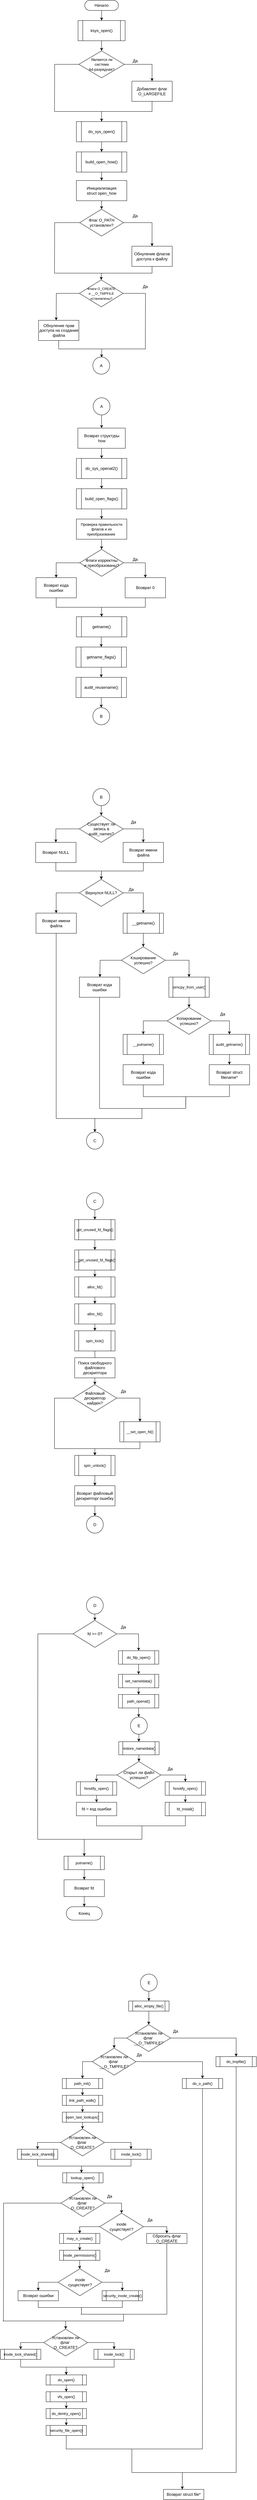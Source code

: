 <mxfile version="14.7.0" type="device"><diagram id="BOKtMZAe7Iffe2brNptn" name="Page-1"><mxGraphModel dx="1550" dy="863" grid="1" gridSize="10" guides="1" tooltips="1" connect="1" arrows="1" fold="1" page="1" pageScale="1" pageWidth="827" pageHeight="1169" math="0" shadow="0"><root><mxCell id="0"/><mxCell id="1" parent="0"/><mxCell id="hHn1Uuk9VyhX8ZpBlheP-5" style="edgeStyle=orthogonalEdgeStyle;rounded=0;orthogonalLoop=1;jettySize=auto;html=1;exitX=0.5;exitY=1;exitDx=0;exitDy=0;entryX=0.5;entryY=0;entryDx=0;entryDy=0;" edge="1" parent="1" source="hHn1Uuk9VyhX8ZpBlheP-1" target="hHn1Uuk9VyhX8ZpBlheP-3"><mxGeometry relative="1" as="geometry"/></mxCell><mxCell id="hHn1Uuk9VyhX8ZpBlheP-1" value="Начало" style="whiteSpace=wrap;html=1;rounded=1;arcSize=50;align=center;verticalAlign=middle;strokeWidth=1;autosize=1;spacing=4;treeFolding=1;treeMoving=1;newEdgeStyle={&quot;edgeStyle&quot;:&quot;entityRelationEdgeStyle&quot;,&quot;startArrow&quot;:&quot;none&quot;,&quot;endArrow&quot;:&quot;none&quot;,&quot;segment&quot;:10,&quot;curved&quot;:1};" vertex="1" parent="1"><mxGeometry x="300" y="10" width="100" height="30" as="geometry"/></mxCell><mxCell id="hHn1Uuk9VyhX8ZpBlheP-6" style="edgeStyle=orthogonalEdgeStyle;rounded=0;orthogonalLoop=1;jettySize=auto;html=1;exitX=0.5;exitY=1;exitDx=0;exitDy=0;entryX=0.5;entryY=0;entryDx=0;entryDy=0;" edge="1" parent="1" source="hHn1Uuk9VyhX8ZpBlheP-3" target="hHn1Uuk9VyhX8ZpBlheP-4"><mxGeometry relative="1" as="geometry"/></mxCell><mxCell id="hHn1Uuk9VyhX8ZpBlheP-3" value="ksys_open()" style="shape=process;whiteSpace=wrap;html=1;backgroundOutline=1;" vertex="1" parent="1"><mxGeometry x="280" y="70" width="140" height="60" as="geometry"/></mxCell><mxCell id="hHn1Uuk9VyhX8ZpBlheP-9" value="" style="edgeStyle=orthogonalEdgeStyle;rounded=0;orthogonalLoop=1;jettySize=auto;html=1;" edge="1" parent="1" source="hHn1Uuk9VyhX8ZpBlheP-4" target="hHn1Uuk9VyhX8ZpBlheP-8"><mxGeometry relative="1" as="geometry"/></mxCell><mxCell id="hHn1Uuk9VyhX8ZpBlheP-12" style="edgeStyle=orthogonalEdgeStyle;rounded=0;orthogonalLoop=1;jettySize=auto;html=1;exitX=0;exitY=0.5;exitDx=0;exitDy=0;endArrow=none;endFill=0;" edge="1" parent="1" source="hHn1Uuk9VyhX8ZpBlheP-4"><mxGeometry relative="1" as="geometry"><mxPoint x="210" y="340" as="targetPoint"/></mxGeometry></mxCell><mxCell id="hHn1Uuk9VyhX8ZpBlheP-4" value="&lt;font style=&quot;font-size: 11px&quot;&gt;Является ли &lt;br&gt;система&lt;br&gt;64-разрядная?&lt;/font&gt;" style="rhombus;whiteSpace=wrap;html=1;" vertex="1" parent="1"><mxGeometry x="282.5" y="160" width="135" height="80" as="geometry"/></mxCell><mxCell id="hHn1Uuk9VyhX8ZpBlheP-11" value="" style="edgeStyle=orthogonalEdgeStyle;rounded=0;orthogonalLoop=1;jettySize=auto;html=1;exitX=0.5;exitY=1;exitDx=0;exitDy=0;" edge="1" parent="1" source="hHn1Uuk9VyhX8ZpBlheP-8" target="hHn1Uuk9VyhX8ZpBlheP-10"><mxGeometry relative="1" as="geometry"/></mxCell><mxCell id="hHn1Uuk9VyhX8ZpBlheP-8" value="Добавляет флаг&lt;br&gt;O_LARGEFILE" style="whiteSpace=wrap;html=1;" vertex="1" parent="1"><mxGeometry x="440" y="250" width="120" height="60" as="geometry"/></mxCell><mxCell id="hHn1Uuk9VyhX8ZpBlheP-15" value="" style="edgeStyle=orthogonalEdgeStyle;rounded=0;orthogonalLoop=1;jettySize=auto;html=1;endArrow=classic;endFill=1;" edge="1" parent="1" source="hHn1Uuk9VyhX8ZpBlheP-10" target="hHn1Uuk9VyhX8ZpBlheP-14"><mxGeometry relative="1" as="geometry"/></mxCell><mxCell id="hHn1Uuk9VyhX8ZpBlheP-10" value="do_sys_open()" style="shape=process;whiteSpace=wrap;html=1;backgroundOutline=1;" vertex="1" parent="1"><mxGeometry x="275" y="370" width="150" height="60" as="geometry"/></mxCell><mxCell id="hHn1Uuk9VyhX8ZpBlheP-13" value="" style="endArrow=none;html=1;" edge="1" parent="1"><mxGeometry width="50" height="50" relative="1" as="geometry"><mxPoint x="210" y="340" as="sourcePoint"/><mxPoint x="350" y="340" as="targetPoint"/></mxGeometry></mxCell><mxCell id="hHn1Uuk9VyhX8ZpBlheP-17" value="" style="edgeStyle=orthogonalEdgeStyle;rounded=0;orthogonalLoop=1;jettySize=auto;html=1;endArrow=classic;endFill=1;" edge="1" parent="1" source="hHn1Uuk9VyhX8ZpBlheP-14" target="hHn1Uuk9VyhX8ZpBlheP-16"><mxGeometry relative="1" as="geometry"/></mxCell><mxCell id="hHn1Uuk9VyhX8ZpBlheP-14" value="build_open_how()" style="shape=process;whiteSpace=wrap;html=1;backgroundOutline=1;" vertex="1" parent="1"><mxGeometry x="275" y="460" width="150" height="60" as="geometry"/></mxCell><mxCell id="hHn1Uuk9VyhX8ZpBlheP-20" value="" style="edgeStyle=orthogonalEdgeStyle;rounded=0;orthogonalLoop=1;jettySize=auto;html=1;endArrow=classic;endFill=1;" edge="1" parent="1" source="hHn1Uuk9VyhX8ZpBlheP-16" target="hHn1Uuk9VyhX8ZpBlheP-19"><mxGeometry relative="1" as="geometry"/></mxCell><mxCell id="hHn1Uuk9VyhX8ZpBlheP-16" value="Инициализация&lt;br&gt;struct open_how" style="whiteSpace=wrap;html=1;" vertex="1" parent="1"><mxGeometry x="275" y="545" width="150" height="60" as="geometry"/></mxCell><mxCell id="hHn1Uuk9VyhX8ZpBlheP-18" value="Да" style="text;html=1;strokeColor=none;fillColor=none;align=center;verticalAlign=middle;whiteSpace=wrap;rounded=0;" vertex="1" parent="1"><mxGeometry x="430" y="180" width="40" height="20" as="geometry"/></mxCell><mxCell id="hHn1Uuk9VyhX8ZpBlheP-22" value="" style="edgeStyle=orthogonalEdgeStyle;rounded=0;orthogonalLoop=1;jettySize=auto;html=1;endArrow=classic;endFill=1;" edge="1" parent="1" source="hHn1Uuk9VyhX8ZpBlheP-19" target="hHn1Uuk9VyhX8ZpBlheP-21"><mxGeometry relative="1" as="geometry"/></mxCell><mxCell id="hHn1Uuk9VyhX8ZpBlheP-27" style="edgeStyle=orthogonalEdgeStyle;rounded=0;orthogonalLoop=1;jettySize=auto;html=1;exitX=0;exitY=0.5;exitDx=0;exitDy=0;endArrow=none;endFill=0;" edge="1" parent="1" source="hHn1Uuk9VyhX8ZpBlheP-19"><mxGeometry relative="1" as="geometry"><mxPoint x="210" y="820" as="targetPoint"/></mxGeometry></mxCell><mxCell id="hHn1Uuk9VyhX8ZpBlheP-19" value="Флаг O_PATH&lt;br&gt;установлен?" style="rhombus;whiteSpace=wrap;html=1;" vertex="1" parent="1"><mxGeometry x="285" y="630" width="130" height="80" as="geometry"/></mxCell><mxCell id="hHn1Uuk9VyhX8ZpBlheP-25" style="edgeStyle=orthogonalEdgeStyle;rounded=0;orthogonalLoop=1;jettySize=auto;html=1;exitX=0.5;exitY=1;exitDx=0;exitDy=0;entryX=0.5;entryY=0;entryDx=0;entryDy=0;endArrow=classic;endFill=1;" edge="1" parent="1" source="hHn1Uuk9VyhX8ZpBlheP-21" target="hHn1Uuk9VyhX8ZpBlheP-24"><mxGeometry relative="1" as="geometry"/></mxCell><mxCell id="hHn1Uuk9VyhX8ZpBlheP-21" value="Обнуление флагов&lt;br&gt;доступа к файлу" style="whiteSpace=wrap;html=1;" vertex="1" parent="1"><mxGeometry x="440" y="740" width="120" height="60" as="geometry"/></mxCell><mxCell id="hHn1Uuk9VyhX8ZpBlheP-23" value="Да" style="text;html=1;strokeColor=none;fillColor=none;align=center;verticalAlign=middle;whiteSpace=wrap;rounded=0;" vertex="1" parent="1"><mxGeometry x="430" y="640" width="40" height="20" as="geometry"/></mxCell><mxCell id="hHn1Uuk9VyhX8ZpBlheP-31" value="" style="edgeStyle=orthogonalEdgeStyle;rounded=0;orthogonalLoop=1;jettySize=auto;html=1;endArrow=classic;endFill=1;" edge="1" parent="1" source="hHn1Uuk9VyhX8ZpBlheP-24"><mxGeometry relative="1" as="geometry"><mxPoint x="215.0" y="960.0" as="targetPoint"/></mxGeometry></mxCell><mxCell id="hHn1Uuk9VyhX8ZpBlheP-33" style="edgeStyle=orthogonalEdgeStyle;rounded=0;orthogonalLoop=1;jettySize=auto;html=1;exitX=1;exitY=0.5;exitDx=0;exitDy=0;endArrow=none;endFill=0;" edge="1" parent="1" source="hHn1Uuk9VyhX8ZpBlheP-24"><mxGeometry relative="1" as="geometry"><mxPoint x="480" y="1045" as="targetPoint"/></mxGeometry></mxCell><mxCell id="hHn1Uuk9VyhX8ZpBlheP-24" value="&lt;font style=&quot;font-size: 10px&quot;&gt;Флаги O_CREATE&lt;br&gt;и __O_TMPFILE&lt;br&gt;установлены?&lt;/font&gt;" style="rhombus;whiteSpace=wrap;html=1;" vertex="1" parent="1"><mxGeometry x="284" y="840" width="130" height="80" as="geometry"/></mxCell><mxCell id="hHn1Uuk9VyhX8ZpBlheP-26" value="" style="endArrow=none;html=1;" edge="1" parent="1"><mxGeometry width="50" height="50" relative="1" as="geometry"><mxPoint x="210" y="820" as="sourcePoint"/><mxPoint x="350.0" y="820" as="targetPoint"/></mxGeometry></mxCell><mxCell id="hHn1Uuk9VyhX8ZpBlheP-28" value="Да" style="text;html=1;strokeColor=none;fillColor=none;align=center;verticalAlign=middle;whiteSpace=wrap;rounded=0;" vertex="1" parent="1"><mxGeometry x="460" y="850" width="40" height="20" as="geometry"/></mxCell><mxCell id="hHn1Uuk9VyhX8ZpBlheP-35" value="" style="edgeStyle=orthogonalEdgeStyle;rounded=0;orthogonalLoop=1;jettySize=auto;html=1;endArrow=classic;endFill=1;exitX=0.5;exitY=1;exitDx=0;exitDy=0;" edge="1" parent="1" source="hHn1Uuk9VyhX8ZpBlheP-30"><mxGeometry relative="1" as="geometry"><mxPoint x="215" y="1020.0" as="sourcePoint"/><mxPoint x="350" y="1070" as="targetPoint"/></mxGeometry></mxCell><mxCell id="hHn1Uuk9VyhX8ZpBlheP-30" value="Обнуление прав&lt;br&gt;доступа на создание&lt;br&gt;файла" style="whiteSpace=wrap;html=1;" vertex="1" parent="1"><mxGeometry x="162.5" y="960" width="120" height="60" as="geometry"/></mxCell><mxCell id="hHn1Uuk9VyhX8ZpBlheP-40" style="edgeStyle=orthogonalEdgeStyle;rounded=0;orthogonalLoop=1;jettySize=auto;html=1;exitX=0.5;exitY=1;exitDx=0;exitDy=0;entryX=0.5;entryY=0;entryDx=0;entryDy=0;endArrow=classic;endFill=1;" edge="1" parent="1" source="hHn1Uuk9VyhX8ZpBlheP-34" target="hHn1Uuk9VyhX8ZpBlheP-39"><mxGeometry relative="1" as="geometry"/></mxCell><mxCell id="hHn1Uuk9VyhX8ZpBlheP-34" value="Возврат структуры&lt;br&gt;how" style="whiteSpace=wrap;html=1;" vertex="1" parent="1"><mxGeometry x="279.5" y="1280" width="141" height="60" as="geometry"/></mxCell><mxCell id="hHn1Uuk9VyhX8ZpBlheP-36" value="" style="endArrow=none;html=1;" edge="1" parent="1"><mxGeometry width="50" height="50" relative="1" as="geometry"><mxPoint x="345" y="1045" as="sourcePoint"/><mxPoint x="481" y="1045" as="targetPoint"/></mxGeometry></mxCell><mxCell id="hHn1Uuk9VyhX8ZpBlheP-42" style="edgeStyle=orthogonalEdgeStyle;rounded=0;orthogonalLoop=1;jettySize=auto;html=1;exitX=0.5;exitY=1;exitDx=0;exitDy=0;entryX=0.5;entryY=0;entryDx=0;entryDy=0;endArrow=classic;endFill=1;" edge="1" parent="1" source="hHn1Uuk9VyhX8ZpBlheP-39" target="hHn1Uuk9VyhX8ZpBlheP-41"><mxGeometry relative="1" as="geometry"/></mxCell><mxCell id="hHn1Uuk9VyhX8ZpBlheP-39" value="do_sys_openat2()" style="shape=process;whiteSpace=wrap;html=1;backgroundOutline=1;" vertex="1" parent="1"><mxGeometry x="275" y="1370" width="150" height="60" as="geometry"/></mxCell><mxCell id="hHn1Uuk9VyhX8ZpBlheP-44" value="" style="edgeStyle=orthogonalEdgeStyle;rounded=0;orthogonalLoop=1;jettySize=auto;html=1;endArrow=classic;endFill=1;" edge="1" parent="1" source="hHn1Uuk9VyhX8ZpBlheP-41" target="hHn1Uuk9VyhX8ZpBlheP-43"><mxGeometry relative="1" as="geometry"/></mxCell><mxCell id="hHn1Uuk9VyhX8ZpBlheP-41" value="build_open_flags()" style="shape=process;whiteSpace=wrap;html=1;backgroundOutline=1;" vertex="1" parent="1"><mxGeometry x="275" y="1460" width="150" height="60" as="geometry"/></mxCell><mxCell id="hHn1Uuk9VyhX8ZpBlheP-50" style="edgeStyle=orthogonalEdgeStyle;rounded=0;orthogonalLoop=1;jettySize=auto;html=1;exitX=0.5;exitY=1;exitDx=0;exitDy=0;entryX=0.5;entryY=0;entryDx=0;entryDy=0;endArrow=classic;endFill=1;" edge="1" parent="1" source="hHn1Uuk9VyhX8ZpBlheP-43" target="hHn1Uuk9VyhX8ZpBlheP-49"><mxGeometry relative="1" as="geometry"/></mxCell><mxCell id="hHn1Uuk9VyhX8ZpBlheP-43" value="&lt;font style=&quot;font-size: 11px&quot;&gt;Проверка правильности флагов и их преобразование&amp;nbsp;&lt;/font&gt;" style="whiteSpace=wrap;html=1;" vertex="1" parent="1"><mxGeometry x="275" y="1550" width="150" height="60" as="geometry"/></mxCell><mxCell id="hHn1Uuk9VyhX8ZpBlheP-46" value="A" style="strokeWidth=1;html=1;shape=mxgraph.flowchart.start_2;whiteSpace=wrap;" vertex="1" parent="1"><mxGeometry x="324" y="1069" width="50" height="51" as="geometry"/></mxCell><mxCell id="hHn1Uuk9VyhX8ZpBlheP-48" style="edgeStyle=orthogonalEdgeStyle;rounded=0;orthogonalLoop=1;jettySize=auto;html=1;exitX=0.5;exitY=1;exitDx=0;exitDy=0;exitPerimeter=0;entryX=0.5;entryY=0;entryDx=0;entryDy=0;endArrow=classic;endFill=1;" edge="1" parent="1" source="hHn1Uuk9VyhX8ZpBlheP-47" target="hHn1Uuk9VyhX8ZpBlheP-34"><mxGeometry relative="1" as="geometry"/></mxCell><mxCell id="hHn1Uuk9VyhX8ZpBlheP-47" value="A" style="strokeWidth=1;html=1;shape=mxgraph.flowchart.start_2;whiteSpace=wrap;" vertex="1" parent="1"><mxGeometry x="325" y="1190" width="50" height="51" as="geometry"/></mxCell><mxCell id="hHn1Uuk9VyhX8ZpBlheP-52" style="edgeStyle=orthogonalEdgeStyle;rounded=0;orthogonalLoop=1;jettySize=auto;html=1;exitX=1;exitY=0.5;exitDx=0;exitDy=0;entryX=0.5;entryY=0;entryDx=0;entryDy=0;endArrow=classic;endFill=1;" edge="1" parent="1" source="hHn1Uuk9VyhX8ZpBlheP-49" target="hHn1Uuk9VyhX8ZpBlheP-51"><mxGeometry relative="1" as="geometry"/></mxCell><mxCell id="hHn1Uuk9VyhX8ZpBlheP-55" style="edgeStyle=orthogonalEdgeStyle;rounded=0;orthogonalLoop=1;jettySize=auto;html=1;exitX=0;exitY=0.5;exitDx=0;exitDy=0;entryX=0.5;entryY=0;entryDx=0;entryDy=0;endArrow=classic;endFill=1;" edge="1" parent="1" source="hHn1Uuk9VyhX8ZpBlheP-49" target="hHn1Uuk9VyhX8ZpBlheP-54"><mxGeometry relative="1" as="geometry"/></mxCell><mxCell id="hHn1Uuk9VyhX8ZpBlheP-49" value="Флаги корректны&lt;br&gt;и преобразованы?" style="rhombus;whiteSpace=wrap;html=1;" vertex="1" parent="1"><mxGeometry x="285" y="1640" width="130" height="80" as="geometry"/></mxCell><mxCell id="hHn1Uuk9VyhX8ZpBlheP-57" style="edgeStyle=orthogonalEdgeStyle;rounded=0;orthogonalLoop=1;jettySize=auto;html=1;exitX=0.5;exitY=1;exitDx=0;exitDy=0;entryX=0.5;entryY=0;entryDx=0;entryDy=0;endArrow=classic;endFill=1;" edge="1" parent="1" source="hHn1Uuk9VyhX8ZpBlheP-51" target="hHn1Uuk9VyhX8ZpBlheP-56"><mxGeometry relative="1" as="geometry"/></mxCell><mxCell id="hHn1Uuk9VyhX8ZpBlheP-51" value="Возврат 0" style="whiteSpace=wrap;html=1;" vertex="1" parent="1"><mxGeometry x="420" y="1724" width="120" height="60" as="geometry"/></mxCell><mxCell id="hHn1Uuk9VyhX8ZpBlheP-53" value="Да" style="text;html=1;strokeColor=none;fillColor=none;align=center;verticalAlign=middle;whiteSpace=wrap;rounded=0;" vertex="1" parent="1"><mxGeometry x="430" y="1660" width="40" height="20" as="geometry"/></mxCell><mxCell id="hHn1Uuk9VyhX8ZpBlheP-58" style="edgeStyle=orthogonalEdgeStyle;rounded=0;orthogonalLoop=1;jettySize=auto;html=1;exitX=0.5;exitY=1;exitDx=0;exitDy=0;entryX=0.5;entryY=0;entryDx=0;entryDy=0;endArrow=classic;endFill=1;" edge="1" parent="1" source="hHn1Uuk9VyhX8ZpBlheP-54" target="hHn1Uuk9VyhX8ZpBlheP-56"><mxGeometry relative="1" as="geometry"/></mxCell><mxCell id="hHn1Uuk9VyhX8ZpBlheP-54" value="Возврат кода ошибки" style="whiteSpace=wrap;html=1;" vertex="1" parent="1"><mxGeometry x="155" y="1724" width="120" height="60" as="geometry"/></mxCell><mxCell id="hHn1Uuk9VyhX8ZpBlheP-60" style="edgeStyle=orthogonalEdgeStyle;rounded=0;orthogonalLoop=1;jettySize=auto;html=1;exitX=0.5;exitY=1;exitDx=0;exitDy=0;entryX=0.5;entryY=0;entryDx=0;entryDy=0;endArrow=classic;endFill=1;" edge="1" parent="1" source="hHn1Uuk9VyhX8ZpBlheP-56" target="hHn1Uuk9VyhX8ZpBlheP-59"><mxGeometry relative="1" as="geometry"/></mxCell><mxCell id="hHn1Uuk9VyhX8ZpBlheP-56" value="getname()" style="shape=process;whiteSpace=wrap;html=1;backgroundOutline=1;" vertex="1" parent="1"><mxGeometry x="275" y="1840" width="150" height="60" as="geometry"/></mxCell><mxCell id="hHn1Uuk9VyhX8ZpBlheP-62" value="" style="edgeStyle=orthogonalEdgeStyle;rounded=0;orthogonalLoop=1;jettySize=auto;html=1;endArrow=classic;endFill=1;" edge="1" parent="1" source="hHn1Uuk9VyhX8ZpBlheP-59" target="hHn1Uuk9VyhX8ZpBlheP-61"><mxGeometry relative="1" as="geometry"/></mxCell><mxCell id="hHn1Uuk9VyhX8ZpBlheP-59" value="getname_flags()" style="shape=process;whiteSpace=wrap;html=1;backgroundOutline=1;" vertex="1" parent="1"><mxGeometry x="274" y="1930" width="150" height="60" as="geometry"/></mxCell><mxCell id="hHn1Uuk9VyhX8ZpBlheP-65" value="" style="edgeStyle=orthogonalEdgeStyle;rounded=0;orthogonalLoop=1;jettySize=auto;html=1;endArrow=classic;endFill=1;" edge="1" parent="1" source="hHn1Uuk9VyhX8ZpBlheP-61" target="hHn1Uuk9VyhX8ZpBlheP-64"><mxGeometry relative="1" as="geometry"/></mxCell><mxCell id="hHn1Uuk9VyhX8ZpBlheP-61" value="audit_reusename()" style="shape=process;whiteSpace=wrap;html=1;backgroundOutline=1;" vertex="1" parent="1"><mxGeometry x="274" y="2020" width="150" height="60" as="geometry"/></mxCell><mxCell id="hHn1Uuk9VyhX8ZpBlheP-71" style="edgeStyle=orthogonalEdgeStyle;rounded=0;orthogonalLoop=1;jettySize=auto;html=1;exitX=1;exitY=0.5;exitDx=0;exitDy=0;entryX=0.5;entryY=0;entryDx=0;entryDy=0;endArrow=classic;endFill=1;" edge="1" parent="1" source="hHn1Uuk9VyhX8ZpBlheP-63" target="hHn1Uuk9VyhX8ZpBlheP-69"><mxGeometry relative="1" as="geometry"/></mxCell><mxCell id="hHn1Uuk9VyhX8ZpBlheP-73" style="edgeStyle=orthogonalEdgeStyle;rounded=0;orthogonalLoop=1;jettySize=auto;html=1;exitX=0;exitY=0.5;exitDx=0;exitDy=0;entryX=0.5;entryY=0;entryDx=0;entryDy=0;endArrow=classic;endFill=1;" edge="1" parent="1" source="hHn1Uuk9VyhX8ZpBlheP-63" target="hHn1Uuk9VyhX8ZpBlheP-72"><mxGeometry relative="1" as="geometry"/></mxCell><mxCell id="hHn1Uuk9VyhX8ZpBlheP-63" value="Существует ли&lt;br&gt;запись в&lt;br&gt;audit_names?" style="rhombus;whiteSpace=wrap;html=1;" vertex="1" parent="1"><mxGeometry x="284" y="2430" width="130" height="80" as="geometry"/></mxCell><mxCell id="hHn1Uuk9VyhX8ZpBlheP-64" value="B" style="strokeWidth=1;html=1;shape=mxgraph.flowchart.start_2;whiteSpace=wrap;" vertex="1" parent="1"><mxGeometry x="324" y="2110" width="50" height="51" as="geometry"/></mxCell><mxCell id="hHn1Uuk9VyhX8ZpBlheP-67" value="" style="edgeStyle=orthogonalEdgeStyle;rounded=0;orthogonalLoop=1;jettySize=auto;html=1;endArrow=classic;endFill=1;" edge="1" parent="1" source="hHn1Uuk9VyhX8ZpBlheP-66" target="hHn1Uuk9VyhX8ZpBlheP-63"><mxGeometry relative="1" as="geometry"/></mxCell><mxCell id="hHn1Uuk9VyhX8ZpBlheP-66" value="B" style="strokeWidth=1;html=1;shape=mxgraph.flowchart.start_2;whiteSpace=wrap;" vertex="1" parent="1"><mxGeometry x="324" y="2350" width="50" height="51" as="geometry"/></mxCell><mxCell id="hHn1Uuk9VyhX8ZpBlheP-68" value="Да" style="text;html=1;strokeColor=none;fillColor=none;align=center;verticalAlign=middle;whiteSpace=wrap;rounded=0;" vertex="1" parent="1"><mxGeometry x="425" y="2440" width="40" height="20" as="geometry"/></mxCell><mxCell id="hHn1Uuk9VyhX8ZpBlheP-75" style="edgeStyle=orthogonalEdgeStyle;rounded=0;orthogonalLoop=1;jettySize=auto;html=1;exitX=0.5;exitY=1;exitDx=0;exitDy=0;entryX=0.5;entryY=0;entryDx=0;entryDy=0;endArrow=classic;endFill=1;" edge="1" parent="1" source="hHn1Uuk9VyhX8ZpBlheP-69"><mxGeometry relative="1" as="geometry"><mxPoint x="349" y="2620" as="targetPoint"/></mxGeometry></mxCell><mxCell id="hHn1Uuk9VyhX8ZpBlheP-69" value="Возврат имени файла" style="whiteSpace=wrap;html=1;" vertex="1" parent="1"><mxGeometry x="414" y="2510" width="120" height="60" as="geometry"/></mxCell><mxCell id="hHn1Uuk9VyhX8ZpBlheP-76" style="edgeStyle=orthogonalEdgeStyle;rounded=0;orthogonalLoop=1;jettySize=auto;html=1;exitX=0.5;exitY=1;exitDx=0;exitDy=0;entryX=0.5;entryY=0;entryDx=0;entryDy=0;endArrow=classic;endFill=1;" edge="1" parent="1" source="hHn1Uuk9VyhX8ZpBlheP-72"><mxGeometry relative="1" as="geometry"><mxPoint x="349" y="2620" as="targetPoint"/></mxGeometry></mxCell><mxCell id="hHn1Uuk9VyhX8ZpBlheP-72" value="Возврат NULL" style="whiteSpace=wrap;html=1;" vertex="1" parent="1"><mxGeometry x="154" y="2510" width="120" height="60" as="geometry"/></mxCell><mxCell id="hHn1Uuk9VyhX8ZpBlheP-81" value="" style="edgeStyle=orthogonalEdgeStyle;rounded=0;orthogonalLoop=1;jettySize=auto;html=1;endArrow=classic;endFill=1;exitX=1;exitY=0.5;exitDx=0;exitDy=0;" edge="1" parent="1" source="hHn1Uuk9VyhX8ZpBlheP-77" target="hHn1Uuk9VyhX8ZpBlheP-80"><mxGeometry relative="1" as="geometry"/></mxCell><mxCell id="hHn1Uuk9VyhX8ZpBlheP-83" style="edgeStyle=orthogonalEdgeStyle;rounded=0;orthogonalLoop=1;jettySize=auto;html=1;exitX=0;exitY=0.5;exitDx=0;exitDy=0;entryX=0.5;entryY=0;entryDx=0;entryDy=0;endArrow=classic;endFill=1;" edge="1" parent="1" source="hHn1Uuk9VyhX8ZpBlheP-77" target="hHn1Uuk9VyhX8ZpBlheP-82"><mxGeometry relative="1" as="geometry"/></mxCell><mxCell id="hHn1Uuk9VyhX8ZpBlheP-77" value="Вернулся NULL?" style="rhombus;whiteSpace=wrap;html=1;" vertex="1" parent="1"><mxGeometry x="284" y="2620" width="130" height="80" as="geometry"/></mxCell><mxCell id="hHn1Uuk9VyhX8ZpBlheP-86" value="" style="edgeStyle=orthogonalEdgeStyle;rounded=0;orthogonalLoop=1;jettySize=auto;html=1;endArrow=classic;endFill=1;" edge="1" parent="1" source="hHn1Uuk9VyhX8ZpBlheP-80" target="hHn1Uuk9VyhX8ZpBlheP-85"><mxGeometry relative="1" as="geometry"/></mxCell><mxCell id="hHn1Uuk9VyhX8ZpBlheP-80" value="&lt;span&gt;__getname()&lt;/span&gt;" style="shape=process;whiteSpace=wrap;html=1;backgroundOutline=1;" vertex="1" parent="1"><mxGeometry x="414" y="2720" width="120" height="60" as="geometry"/></mxCell><mxCell id="hHn1Uuk9VyhX8ZpBlheP-109" style="edgeStyle=orthogonalEdgeStyle;rounded=0;orthogonalLoop=1;jettySize=auto;html=1;endArrow=none;endFill=0;" edge="1" parent="1" source="hHn1Uuk9VyhX8ZpBlheP-82"><mxGeometry relative="1" as="geometry"><mxPoint x="215" y="3330" as="targetPoint"/></mxGeometry></mxCell><mxCell id="hHn1Uuk9VyhX8ZpBlheP-82" value="Возврат имени&lt;br&gt;файла" style="whiteSpace=wrap;html=1;" vertex="1" parent="1"><mxGeometry x="155" y="2720" width="120" height="60" as="geometry"/></mxCell><mxCell id="hHn1Uuk9VyhX8ZpBlheP-84" value="Да" style="text;html=1;strokeColor=none;fillColor=none;align=center;verticalAlign=middle;whiteSpace=wrap;rounded=0;" vertex="1" parent="1"><mxGeometry x="417.5" y="2640" width="40" height="20" as="geometry"/></mxCell><mxCell id="hHn1Uuk9VyhX8ZpBlheP-89" style="edgeStyle=orthogonalEdgeStyle;rounded=0;orthogonalLoop=1;jettySize=auto;html=1;exitX=0;exitY=0.5;exitDx=0;exitDy=0;entryX=0.5;entryY=0;entryDx=0;entryDy=0;endArrow=classic;endFill=1;" edge="1" parent="1" source="hHn1Uuk9VyhX8ZpBlheP-85"><mxGeometry relative="1" as="geometry"><mxPoint x="345" y="2910" as="targetPoint"/></mxGeometry></mxCell><mxCell id="hHn1Uuk9VyhX8ZpBlheP-92" style="edgeStyle=orthogonalEdgeStyle;rounded=0;orthogonalLoop=1;jettySize=auto;html=1;exitX=1;exitY=0.5;exitDx=0;exitDy=0;entryX=0.5;entryY=0;entryDx=0;entryDy=0;endArrow=classic;endFill=1;" edge="1" parent="1" source="hHn1Uuk9VyhX8ZpBlheP-85" target="hHn1Uuk9VyhX8ZpBlheP-90"><mxGeometry relative="1" as="geometry"/></mxCell><mxCell id="hHn1Uuk9VyhX8ZpBlheP-85" value="Кэширование&lt;br&gt;успешно?" style="rhombus;whiteSpace=wrap;html=1;" vertex="1" parent="1"><mxGeometry x="409" y="2820" width="130" height="80" as="geometry"/></mxCell><mxCell id="hHn1Uuk9VyhX8ZpBlheP-87" value="Да" style="text;html=1;strokeColor=none;fillColor=none;align=center;verticalAlign=middle;whiteSpace=wrap;rounded=0;" vertex="1" parent="1"><mxGeometry x="550" y="2830" width="40" height="20" as="geometry"/></mxCell><mxCell id="hHn1Uuk9VyhX8ZpBlheP-94" value="" style="edgeStyle=orthogonalEdgeStyle;rounded=0;orthogonalLoop=1;jettySize=auto;html=1;endArrow=classic;endFill=1;" edge="1" parent="1" source="hHn1Uuk9VyhX8ZpBlheP-90" target="hHn1Uuk9VyhX8ZpBlheP-93"><mxGeometry relative="1" as="geometry"/></mxCell><mxCell id="hHn1Uuk9VyhX8ZpBlheP-90" value="&lt;font style=&quot;font-size: 11px&quot;&gt;strncpy_from_user()&lt;/font&gt;" style="shape=process;whiteSpace=wrap;html=1;backgroundOutline=1;" vertex="1" parent="1"><mxGeometry x="550" y="2910" width="120" height="60" as="geometry"/></mxCell><mxCell id="hHn1Uuk9VyhX8ZpBlheP-107" style="edgeStyle=orthogonalEdgeStyle;rounded=0;orthogonalLoop=1;jettySize=auto;html=1;exitX=0.5;exitY=1;exitDx=0;exitDy=0;endArrow=none;endFill=0;" edge="1" parent="1" source="hHn1Uuk9VyhX8ZpBlheP-91"><mxGeometry relative="1" as="geometry"><mxPoint x="344" y="3300" as="targetPoint"/></mxGeometry></mxCell><mxCell id="hHn1Uuk9VyhX8ZpBlheP-91" value="Возврат кода&lt;br&gt;ошибки" style="whiteSpace=wrap;html=1;" vertex="1" parent="1"><mxGeometry x="284" y="2910" width="120" height="60" as="geometry"/></mxCell><mxCell id="hHn1Uuk9VyhX8ZpBlheP-97" style="edgeStyle=orthogonalEdgeStyle;rounded=0;orthogonalLoop=1;jettySize=auto;html=1;exitX=0;exitY=0.5;exitDx=0;exitDy=0;entryX=0.5;entryY=0;entryDx=0;entryDy=0;endArrow=classic;endFill=1;" edge="1" parent="1" source="hHn1Uuk9VyhX8ZpBlheP-93" target="hHn1Uuk9VyhX8ZpBlheP-96"><mxGeometry relative="1" as="geometry"/></mxCell><mxCell id="hHn1Uuk9VyhX8ZpBlheP-99" style="edgeStyle=orthogonalEdgeStyle;rounded=0;orthogonalLoop=1;jettySize=auto;html=1;exitX=1;exitY=0.5;exitDx=0;exitDy=0;entryX=0.5;entryY=0;entryDx=0;entryDy=0;endArrow=classic;endFill=1;" edge="1" parent="1" source="hHn1Uuk9VyhX8ZpBlheP-93" target="hHn1Uuk9VyhX8ZpBlheP-98"><mxGeometry relative="1" as="geometry"/></mxCell><mxCell id="hHn1Uuk9VyhX8ZpBlheP-93" value="Копирование&lt;br&gt;успешно?" style="rhombus;whiteSpace=wrap;html=1;" vertex="1" parent="1"><mxGeometry x="545" y="3000" width="130" height="80" as="geometry"/></mxCell><mxCell id="hHn1Uuk9VyhX8ZpBlheP-95" value="Да" style="text;html=1;strokeColor=none;fillColor=none;align=center;verticalAlign=middle;whiteSpace=wrap;rounded=0;" vertex="1" parent="1"><mxGeometry x="690" y="3010" width="40" height="20" as="geometry"/></mxCell><mxCell id="hHn1Uuk9VyhX8ZpBlheP-101" value="" style="edgeStyle=orthogonalEdgeStyle;rounded=0;orthogonalLoop=1;jettySize=auto;html=1;endArrow=classic;endFill=1;" edge="1" parent="1" source="hHn1Uuk9VyhX8ZpBlheP-96" target="hHn1Uuk9VyhX8ZpBlheP-100"><mxGeometry relative="1" as="geometry"/></mxCell><mxCell id="hHn1Uuk9VyhX8ZpBlheP-96" value="&lt;font style=&quot;font-size: 11px&quot;&gt;__putname()&lt;/font&gt;" style="shape=process;whiteSpace=wrap;html=1;backgroundOutline=1;" vertex="1" parent="1"><mxGeometry x="414" y="3080" width="120" height="60" as="geometry"/></mxCell><mxCell id="hHn1Uuk9VyhX8ZpBlheP-103" value="" style="edgeStyle=orthogonalEdgeStyle;rounded=0;orthogonalLoop=1;jettySize=auto;html=1;endArrow=classic;endFill=1;" edge="1" parent="1" source="hHn1Uuk9VyhX8ZpBlheP-98" target="hHn1Uuk9VyhX8ZpBlheP-102"><mxGeometry relative="1" as="geometry"/></mxCell><mxCell id="hHn1Uuk9VyhX8ZpBlheP-98" value="&lt;span style=&quot;font-size: 11px&quot;&gt;audit_getname()&lt;/span&gt;" style="shape=process;whiteSpace=wrap;html=1;backgroundOutline=1;" vertex="1" parent="1"><mxGeometry x="670" y="3080" width="120" height="60" as="geometry"/></mxCell><mxCell id="hHn1Uuk9VyhX8ZpBlheP-106" style="edgeStyle=orthogonalEdgeStyle;rounded=0;orthogonalLoop=1;jettySize=auto;html=1;exitX=0.5;exitY=1;exitDx=0;exitDy=0;endArrow=none;endFill=0;" edge="1" parent="1" source="hHn1Uuk9VyhX8ZpBlheP-100"><mxGeometry relative="1" as="geometry"><mxPoint x="600.0" y="3300.0" as="targetPoint"/></mxGeometry></mxCell><mxCell id="hHn1Uuk9VyhX8ZpBlheP-100" value="Возврат кода&lt;br&gt;ошибки" style="whiteSpace=wrap;html=1;" vertex="1" parent="1"><mxGeometry x="414" y="3170" width="120" height="60" as="geometry"/></mxCell><mxCell id="hHn1Uuk9VyhX8ZpBlheP-105" style="edgeStyle=orthogonalEdgeStyle;rounded=0;orthogonalLoop=1;jettySize=auto;html=1;exitX=0.5;exitY=1;exitDx=0;exitDy=0;endArrow=none;endFill=0;" edge="1" parent="1" source="hHn1Uuk9VyhX8ZpBlheP-102"><mxGeometry relative="1" as="geometry"><mxPoint x="600.0" y="3300.0" as="targetPoint"/></mxGeometry></mxCell><mxCell id="hHn1Uuk9VyhX8ZpBlheP-102" value="Возврат struct&lt;br&gt;filename*" style="whiteSpace=wrap;html=1;" vertex="1" parent="1"><mxGeometry x="670" y="3170" width="120" height="60" as="geometry"/></mxCell><mxCell id="hHn1Uuk9VyhX8ZpBlheP-108" value="" style="endArrow=none;html=1;" edge="1" parent="1"><mxGeometry width="50" height="50" relative="1" as="geometry"><mxPoint x="344" y="3300" as="sourcePoint"/><mxPoint x="600" y="3300" as="targetPoint"/></mxGeometry></mxCell><mxCell id="hHn1Uuk9VyhX8ZpBlheP-110" value="" style="endArrow=none;html=1;" edge="1" parent="1"><mxGeometry width="50" height="50" relative="1" as="geometry"><mxPoint x="470" y="3330" as="sourcePoint"/><mxPoint x="470" y="3300" as="targetPoint"/></mxGeometry></mxCell><mxCell id="hHn1Uuk9VyhX8ZpBlheP-111" value="" style="endArrow=none;html=1;" edge="1" parent="1"><mxGeometry width="50" height="50" relative="1" as="geometry"><mxPoint x="215" y="3330" as="sourcePoint"/><mxPoint x="470" y="3330" as="targetPoint"/></mxGeometry></mxCell><mxCell id="hHn1Uuk9VyhX8ZpBlheP-112" value="" style="endArrow=classic;html=1;" edge="1" parent="1"><mxGeometry width="50" height="50" relative="1" as="geometry"><mxPoint x="330" y="3330" as="sourcePoint"/><mxPoint x="330" y="3370" as="targetPoint"/></mxGeometry></mxCell><mxCell id="hHn1Uuk9VyhX8ZpBlheP-113" value="C" style="strokeWidth=1;html=1;shape=mxgraph.flowchart.start_2;whiteSpace=wrap;" vertex="1" parent="1"><mxGeometry x="305" y="3370" width="50" height="51" as="geometry"/></mxCell><mxCell id="hHn1Uuk9VyhX8ZpBlheP-116" value="" style="edgeStyle=orthogonalEdgeStyle;rounded=0;orthogonalLoop=1;jettySize=auto;html=1;endArrow=classic;endFill=1;" edge="1" parent="1" source="hHn1Uuk9VyhX8ZpBlheP-114" target="hHn1Uuk9VyhX8ZpBlheP-115"><mxGeometry relative="1" as="geometry"/></mxCell><mxCell id="hHn1Uuk9VyhX8ZpBlheP-114" value="C" style="strokeWidth=1;html=1;shape=mxgraph.flowchart.start_2;whiteSpace=wrap;" vertex="1" parent="1"><mxGeometry x="305" y="3550" width="50" height="51" as="geometry"/></mxCell><mxCell id="hHn1Uuk9VyhX8ZpBlheP-118" value="" style="edgeStyle=orthogonalEdgeStyle;rounded=0;orthogonalLoop=1;jettySize=auto;html=1;endArrow=classic;endFill=1;" edge="1" parent="1" source="hHn1Uuk9VyhX8ZpBlheP-115" target="hHn1Uuk9VyhX8ZpBlheP-117"><mxGeometry relative="1" as="geometry"/></mxCell><mxCell id="hHn1Uuk9VyhX8ZpBlheP-115" value="&lt;font style=&quot;font-size: 11px&quot;&gt;get_unused_fd_flags()&lt;/font&gt;" style="shape=process;whiteSpace=wrap;html=1;backgroundOutline=1;" vertex="1" parent="1"><mxGeometry x="270" y="3630" width="120" height="60" as="geometry"/></mxCell><mxCell id="hHn1Uuk9VyhX8ZpBlheP-120" value="" style="edgeStyle=orthogonalEdgeStyle;rounded=0;orthogonalLoop=1;jettySize=auto;html=1;endArrow=classic;endFill=1;" edge="1" parent="1" source="hHn1Uuk9VyhX8ZpBlheP-117" target="hHn1Uuk9VyhX8ZpBlheP-119"><mxGeometry relative="1" as="geometry"/></mxCell><mxCell id="hHn1Uuk9VyhX8ZpBlheP-117" value="&lt;font style=&quot;font-size: 11px&quot;&gt;__get_unused_fd_flags()&lt;/font&gt;" style="shape=process;whiteSpace=wrap;html=1;backgroundOutline=1;" vertex="1" parent="1"><mxGeometry x="270" y="3720" width="120" height="60" as="geometry"/></mxCell><mxCell id="hHn1Uuk9VyhX8ZpBlheP-122" value="" style="edgeStyle=orthogonalEdgeStyle;rounded=0;orthogonalLoop=1;jettySize=auto;html=1;endArrow=classic;endFill=1;" edge="1" parent="1" source="hHn1Uuk9VyhX8ZpBlheP-119" target="hHn1Uuk9VyhX8ZpBlheP-121"><mxGeometry relative="1" as="geometry"/></mxCell><mxCell id="hHn1Uuk9VyhX8ZpBlheP-119" value="&lt;font style=&quot;font-size: 11px&quot;&gt;alloc_fd()&lt;/font&gt;" style="shape=process;whiteSpace=wrap;html=1;backgroundOutline=1;" vertex="1" parent="1"><mxGeometry x="270" y="3800" width="120" height="60" as="geometry"/></mxCell><mxCell id="hHn1Uuk9VyhX8ZpBlheP-124" value="" style="edgeStyle=orthogonalEdgeStyle;rounded=0;orthogonalLoop=1;jettySize=auto;html=1;endArrow=classic;endFill=1;" edge="1" parent="1" source="hHn1Uuk9VyhX8ZpBlheP-121"><mxGeometry relative="1" as="geometry"><mxPoint x="330.034" y="3960" as="targetPoint"/></mxGeometry></mxCell><mxCell id="hHn1Uuk9VyhX8ZpBlheP-121" value="&lt;font style=&quot;font-size: 11px&quot;&gt;alloc_fd()&lt;/font&gt;" style="shape=process;whiteSpace=wrap;html=1;backgroundOutline=1;" vertex="1" parent="1"><mxGeometry x="270" y="3880" width="120" height="60" as="geometry"/></mxCell><mxCell id="hHn1Uuk9VyhX8ZpBlheP-126" value="" style="edgeStyle=orthogonalEdgeStyle;rounded=0;orthogonalLoop=1;jettySize=auto;html=1;endArrow=classic;endFill=1;" edge="1" parent="1" target="hHn1Uuk9VyhX8ZpBlheP-125"><mxGeometry relative="1" as="geometry"><mxPoint x="330.034" y="4020" as="sourcePoint"/></mxGeometry></mxCell><mxCell id="hHn1Uuk9VyhX8ZpBlheP-128" value="" style="edgeStyle=orthogonalEdgeStyle;rounded=0;orthogonalLoop=1;jettySize=auto;html=1;endArrow=classic;endFill=1;" edge="1" parent="1" source="hHn1Uuk9VyhX8ZpBlheP-125" target="hHn1Uuk9VyhX8ZpBlheP-127"><mxGeometry relative="1" as="geometry"/></mxCell><mxCell id="hHn1Uuk9VyhX8ZpBlheP-125" value="Поиск свободного&lt;br&gt;файлового дескриптора" style="whiteSpace=wrap;html=1;" vertex="1" parent="1"><mxGeometry x="270" y="4040" width="120" height="60" as="geometry"/></mxCell><mxCell id="hHn1Uuk9VyhX8ZpBlheP-131" style="edgeStyle=orthogonalEdgeStyle;rounded=0;orthogonalLoop=1;jettySize=auto;html=1;exitX=1;exitY=0.5;exitDx=0;exitDy=0;entryX=0.5;entryY=0;entryDx=0;entryDy=0;endArrow=classic;endFill=1;" edge="1" parent="1" source="hHn1Uuk9VyhX8ZpBlheP-127" target="hHn1Uuk9VyhX8ZpBlheP-130"><mxGeometry relative="1" as="geometry"/></mxCell><mxCell id="hHn1Uuk9VyhX8ZpBlheP-135" style="edgeStyle=orthogonalEdgeStyle;rounded=0;orthogonalLoop=1;jettySize=auto;html=1;exitX=0;exitY=0.5;exitDx=0;exitDy=0;entryX=0.5;entryY=0;entryDx=0;entryDy=0;endArrow=classic;endFill=1;" edge="1" parent="1" source="hHn1Uuk9VyhX8ZpBlheP-127" target="hHn1Uuk9VyhX8ZpBlheP-133"><mxGeometry relative="1" as="geometry"><Array as="points"><mxPoint x="210" y="4160"/><mxPoint x="210" y="4310"/><mxPoint x="330" y="4310"/></Array></mxGeometry></mxCell><mxCell id="hHn1Uuk9VyhX8ZpBlheP-127" value="Файловый&lt;br&gt;дескриптор&lt;br&gt;найден?" style="rhombus;whiteSpace=wrap;html=1;" vertex="1" parent="1"><mxGeometry x="265" y="4120" width="130" height="80" as="geometry"/></mxCell><mxCell id="hHn1Uuk9VyhX8ZpBlheP-129" value="&lt;span style=&quot;font-size: 11px&quot;&gt;spin_lock()&lt;/span&gt;" style="shape=process;whiteSpace=wrap;html=1;backgroundOutline=1;" vertex="1" parent="1"><mxGeometry x="270" y="3960" width="120" height="60" as="geometry"/></mxCell><mxCell id="hHn1Uuk9VyhX8ZpBlheP-134" style="edgeStyle=orthogonalEdgeStyle;rounded=0;orthogonalLoop=1;jettySize=auto;html=1;exitX=0.5;exitY=1;exitDx=0;exitDy=0;entryX=0.5;entryY=0;entryDx=0;entryDy=0;endArrow=classic;endFill=1;" edge="1" parent="1" source="hHn1Uuk9VyhX8ZpBlheP-130" target="hHn1Uuk9VyhX8ZpBlheP-133"><mxGeometry relative="1" as="geometry"/></mxCell><mxCell id="hHn1Uuk9VyhX8ZpBlheP-130" value="&lt;span style=&quot;font-size: 11px&quot;&gt;__set_open_fd()&lt;/span&gt;" style="shape=process;whiteSpace=wrap;html=1;backgroundOutline=1;" vertex="1" parent="1"><mxGeometry x="404" y="4230" width="120" height="60" as="geometry"/></mxCell><mxCell id="hHn1Uuk9VyhX8ZpBlheP-132" value="Да" style="text;html=1;strokeColor=none;fillColor=none;align=center;verticalAlign=middle;whiteSpace=wrap;rounded=0;" vertex="1" parent="1"><mxGeometry x="395" y="4130" width="40" height="20" as="geometry"/></mxCell><mxCell id="hHn1Uuk9VyhX8ZpBlheP-137" value="" style="edgeStyle=orthogonalEdgeStyle;rounded=0;orthogonalLoop=1;jettySize=auto;html=1;endArrow=classic;endFill=1;" edge="1" parent="1" source="hHn1Uuk9VyhX8ZpBlheP-133" target="hHn1Uuk9VyhX8ZpBlheP-136"><mxGeometry relative="1" as="geometry"/></mxCell><mxCell id="hHn1Uuk9VyhX8ZpBlheP-133" value="&lt;span style=&quot;font-size: 11px&quot;&gt;spin_unlock()&lt;/span&gt;" style="shape=process;whiteSpace=wrap;html=1;backgroundOutline=1;" vertex="1" parent="1"><mxGeometry x="270" y="4330" width="120" height="60" as="geometry"/></mxCell><mxCell id="hHn1Uuk9VyhX8ZpBlheP-139" value="" style="edgeStyle=orthogonalEdgeStyle;rounded=0;orthogonalLoop=1;jettySize=auto;html=1;endArrow=classic;endFill=1;" edge="1" parent="1" source="hHn1Uuk9VyhX8ZpBlheP-136" target="hHn1Uuk9VyhX8ZpBlheP-138"><mxGeometry relative="1" as="geometry"/></mxCell><mxCell id="hHn1Uuk9VyhX8ZpBlheP-136" value="Возврат файловый дескриптор/ ошибку" style="whiteSpace=wrap;html=1;" vertex="1" parent="1"><mxGeometry x="270" y="4420" width="120" height="60" as="geometry"/></mxCell><mxCell id="hHn1Uuk9VyhX8ZpBlheP-138" value="D" style="strokeWidth=1;html=1;shape=mxgraph.flowchart.start_2;whiteSpace=wrap;" vertex="1" parent="1"><mxGeometry x="305" y="4510" width="50" height="51" as="geometry"/></mxCell><mxCell id="hHn1Uuk9VyhX8ZpBlheP-142" value="" style="edgeStyle=orthogonalEdgeStyle;rounded=0;orthogonalLoop=1;jettySize=auto;html=1;endArrow=classic;endFill=1;" edge="1" parent="1" source="hHn1Uuk9VyhX8ZpBlheP-140" target="hHn1Uuk9VyhX8ZpBlheP-141"><mxGeometry relative="1" as="geometry"/></mxCell><mxCell id="hHn1Uuk9VyhX8ZpBlheP-140" value="D" style="strokeWidth=1;html=1;shape=mxgraph.flowchart.start_2;whiteSpace=wrap;" vertex="1" parent="1"><mxGeometry x="305" y="4750" width="50" height="51" as="geometry"/></mxCell><mxCell id="hHn1Uuk9VyhX8ZpBlheP-144" style="edgeStyle=orthogonalEdgeStyle;rounded=0;orthogonalLoop=1;jettySize=auto;html=1;exitX=1;exitY=0.5;exitDx=0;exitDy=0;entryX=0.5;entryY=0;entryDx=0;entryDy=0;endArrow=classic;endFill=1;" edge="1" parent="1" source="hHn1Uuk9VyhX8ZpBlheP-141" target="hHn1Uuk9VyhX8ZpBlheP-143"><mxGeometry relative="1" as="geometry"/></mxCell><mxCell id="hHn1Uuk9VyhX8ZpBlheP-263" style="edgeStyle=orthogonalEdgeStyle;rounded=0;orthogonalLoop=1;jettySize=auto;html=1;exitX=0;exitY=0.5;exitDx=0;exitDy=0;startArrow=none;startFill=0;endArrow=none;endFill=0;" edge="1" parent="1" source="hHn1Uuk9VyhX8ZpBlheP-141"><mxGeometry relative="1" as="geometry"><mxPoint x="160" y="5470" as="targetPoint"/></mxGeometry></mxCell><mxCell id="hHn1Uuk9VyhX8ZpBlheP-141" value="fd &amp;gt;= 0?" style="rhombus;whiteSpace=wrap;html=1;" vertex="1" parent="1"><mxGeometry x="265" y="4820" width="130" height="80" as="geometry"/></mxCell><mxCell id="hHn1Uuk9VyhX8ZpBlheP-146" value="" style="edgeStyle=orthogonalEdgeStyle;rounded=0;orthogonalLoop=1;jettySize=auto;html=1;endArrow=classic;endFill=1;" edge="1" parent="1" source="hHn1Uuk9VyhX8ZpBlheP-143" target="hHn1Uuk9VyhX8ZpBlheP-145"><mxGeometry relative="1" as="geometry"/></mxCell><mxCell id="hHn1Uuk9VyhX8ZpBlheP-143" value="&lt;span style=&quot;font-size: 11px&quot;&gt;do_filp_open()&lt;/span&gt;" style="shape=process;whiteSpace=wrap;html=1;backgroundOutline=1;" vertex="1" parent="1"><mxGeometry x="400" y="4910" width="120" height="40" as="geometry"/></mxCell><mxCell id="hHn1Uuk9VyhX8ZpBlheP-148" value="" style="edgeStyle=orthogonalEdgeStyle;rounded=0;orthogonalLoop=1;jettySize=auto;html=1;endArrow=classic;endFill=1;" edge="1" parent="1" source="hHn1Uuk9VyhX8ZpBlheP-145" target="hHn1Uuk9VyhX8ZpBlheP-147"><mxGeometry relative="1" as="geometry"/></mxCell><mxCell id="hHn1Uuk9VyhX8ZpBlheP-145" value="&lt;span style=&quot;font-size: 11px&quot;&gt;set_nameidata()&lt;/span&gt;" style="shape=process;whiteSpace=wrap;html=1;backgroundOutline=1;" vertex="1" parent="1"><mxGeometry x="400" y="4980" width="120" height="40" as="geometry"/></mxCell><mxCell id="hHn1Uuk9VyhX8ZpBlheP-150" value="" style="edgeStyle=orthogonalEdgeStyle;rounded=0;orthogonalLoop=1;jettySize=auto;html=1;endArrow=classic;endFill=1;" edge="1" parent="1" source="hHn1Uuk9VyhX8ZpBlheP-147" target="hHn1Uuk9VyhX8ZpBlheP-149"><mxGeometry relative="1" as="geometry"/></mxCell><mxCell id="hHn1Uuk9VyhX8ZpBlheP-147" value="&lt;span style=&quot;font-size: 11px&quot;&gt;path_openat()&lt;/span&gt;" style="shape=process;whiteSpace=wrap;html=1;backgroundOutline=1;" vertex="1" parent="1"><mxGeometry x="400" y="5040" width="120" height="40" as="geometry"/></mxCell><mxCell id="hHn1Uuk9VyhX8ZpBlheP-153" value="" style="edgeStyle=orthogonalEdgeStyle;rounded=0;orthogonalLoop=1;jettySize=auto;html=1;endArrow=classic;endFill=1;" edge="1" parent="1" source="hHn1Uuk9VyhX8ZpBlheP-149" target="hHn1Uuk9VyhX8ZpBlheP-152"><mxGeometry relative="1" as="geometry"/></mxCell><mxCell id="hHn1Uuk9VyhX8ZpBlheP-149" value="E" style="strokeWidth=1;html=1;shape=mxgraph.flowchart.start_2;whiteSpace=wrap;" vertex="1" parent="1"><mxGeometry x="435.88" y="5107" width="50" height="51" as="geometry"/></mxCell><mxCell id="hHn1Uuk9VyhX8ZpBlheP-156" value="" style="edgeStyle=orthogonalEdgeStyle;rounded=0;orthogonalLoop=1;jettySize=auto;html=1;endArrow=classic;endFill=1;" edge="1" parent="1" source="hHn1Uuk9VyhX8ZpBlheP-151"><mxGeometry relative="1" as="geometry"><mxPoint x="490.466" y="5950" as="targetPoint"/></mxGeometry></mxCell><mxCell id="hHn1Uuk9VyhX8ZpBlheP-151" value="E" style="strokeWidth=1;html=1;shape=mxgraph.flowchart.start_2;whiteSpace=wrap;" vertex="1" parent="1"><mxGeometry x="465.5" y="5870" width="50" height="51" as="geometry"/></mxCell><mxCell id="hHn1Uuk9VyhX8ZpBlheP-252" style="edgeStyle=orthogonalEdgeStyle;rounded=0;orthogonalLoop=1;jettySize=auto;html=1;exitX=0.5;exitY=1;exitDx=0;exitDy=0;entryX=0.5;entryY=0;entryDx=0;entryDy=0;startArrow=none;startFill=0;endArrow=classic;endFill=1;" edge="1" parent="1" source="hHn1Uuk9VyhX8ZpBlheP-152" target="hHn1Uuk9VyhX8ZpBlheP-154"><mxGeometry relative="1" as="geometry"/></mxCell><mxCell id="hHn1Uuk9VyhX8ZpBlheP-152" value="&lt;span style=&quot;font-size: 11px&quot;&gt;restore_nameidata()&lt;/span&gt;" style="shape=process;whiteSpace=wrap;html=1;backgroundOutline=1;" vertex="1" parent="1"><mxGeometry x="401" y="5180" width="120" height="39" as="geometry"/></mxCell><mxCell id="hHn1Uuk9VyhX8ZpBlheP-254" style="edgeStyle=orthogonalEdgeStyle;rounded=0;orthogonalLoop=1;jettySize=auto;html=1;exitX=1;exitY=0.5;exitDx=0;exitDy=0;entryX=0.5;entryY=0;entryDx=0;entryDy=0;startArrow=none;startFill=0;endArrow=classic;endFill=1;" edge="1" parent="1" source="hHn1Uuk9VyhX8ZpBlheP-154" target="hHn1Uuk9VyhX8ZpBlheP-253"><mxGeometry relative="1" as="geometry"/></mxCell><mxCell id="hHn1Uuk9VyhX8ZpBlheP-258" style="edgeStyle=orthogonalEdgeStyle;rounded=0;orthogonalLoop=1;jettySize=auto;html=1;exitX=0;exitY=0.5;exitDx=0;exitDy=0;entryX=0.5;entryY=0;entryDx=0;entryDy=0;startArrow=none;startFill=0;endArrow=classic;endFill=1;" edge="1" parent="1" source="hHn1Uuk9VyhX8ZpBlheP-154" target="hHn1Uuk9VyhX8ZpBlheP-257"><mxGeometry relative="1" as="geometry"/></mxCell><mxCell id="hHn1Uuk9VyhX8ZpBlheP-154" value="Открыт ли файл&lt;br&gt;успешно?" style="rhombus;whiteSpace=wrap;html=1;" vertex="1" parent="1"><mxGeometry x="396" y="5239" width="130" height="80" as="geometry"/></mxCell><mxCell id="hHn1Uuk9VyhX8ZpBlheP-159" value="" style="edgeStyle=orthogonalEdgeStyle;rounded=0;orthogonalLoop=1;jettySize=auto;html=1;endArrow=classic;endFill=1;" edge="1" parent="1" source="hHn1Uuk9VyhX8ZpBlheP-157" target="hHn1Uuk9VyhX8ZpBlheP-158"><mxGeometry relative="1" as="geometry"/></mxCell><mxCell id="hHn1Uuk9VyhX8ZpBlheP-157" value="&lt;span style=&quot;font-size: 11px&quot;&gt;alloc_empty_file()&lt;/span&gt;" style="shape=process;whiteSpace=wrap;html=1;backgroundOutline=1;" vertex="1" parent="1"><mxGeometry x="430.5" y="5950" width="120" height="30" as="geometry"/></mxCell><mxCell id="hHn1Uuk9VyhX8ZpBlheP-161" style="edgeStyle=orthogonalEdgeStyle;rounded=0;orthogonalLoop=1;jettySize=auto;html=1;exitX=1;exitY=0.5;exitDx=0;exitDy=0;entryX=0.5;entryY=0;entryDx=0;entryDy=0;endArrow=classic;endFill=1;" edge="1" parent="1" source="hHn1Uuk9VyhX8ZpBlheP-158" target="hHn1Uuk9VyhX8ZpBlheP-160"><mxGeometry relative="1" as="geometry"/></mxCell><mxCell id="hHn1Uuk9VyhX8ZpBlheP-163" style="edgeStyle=orthogonalEdgeStyle;rounded=0;orthogonalLoop=1;jettySize=auto;html=1;exitX=0;exitY=0.5;exitDx=0;exitDy=0;entryX=0.5;entryY=0;entryDx=0;entryDy=0;endArrow=classic;endFill=1;" edge="1" parent="1" source="hHn1Uuk9VyhX8ZpBlheP-158" target="hHn1Uuk9VyhX8ZpBlheP-162"><mxGeometry relative="1" as="geometry"/></mxCell><mxCell id="hHn1Uuk9VyhX8ZpBlheP-158" value="Установлен ли&lt;br&gt;флаг&amp;nbsp;&lt;br&gt;__O_TMPFILE?" style="rhombus;whiteSpace=wrap;html=1;" vertex="1" parent="1"><mxGeometry x="425" y="6020" width="130" height="80" as="geometry"/></mxCell><mxCell id="hHn1Uuk9VyhX8ZpBlheP-247" style="edgeStyle=orthogonalEdgeStyle;rounded=0;orthogonalLoop=1;jettySize=auto;html=1;exitX=0.5;exitY=1;exitDx=0;exitDy=0;startArrow=none;startFill=0;endArrow=none;endFill=0;" edge="1" parent="1" source="hHn1Uuk9VyhX8ZpBlheP-160"><mxGeometry relative="1" as="geometry"><mxPoint x="740.0" y="7350" as="targetPoint"/><Array as="points"><mxPoint x="750" y="7350"/></Array></mxGeometry></mxCell><mxCell id="hHn1Uuk9VyhX8ZpBlheP-160" value="&lt;span style=&quot;font-size: 11px&quot;&gt;do_tmpfile()&lt;/span&gt;" style="shape=process;whiteSpace=wrap;html=1;backgroundOutline=1;" vertex="1" parent="1"><mxGeometry x="690" y="6115" width="120" height="30" as="geometry"/></mxCell><mxCell id="hHn1Uuk9VyhX8ZpBlheP-165" style="edgeStyle=orthogonalEdgeStyle;rounded=0;orthogonalLoop=1;jettySize=auto;html=1;exitX=1;exitY=0.5;exitDx=0;exitDy=0;entryX=0.5;entryY=0;entryDx=0;entryDy=0;endArrow=classic;endFill=1;" edge="1" parent="1" source="hHn1Uuk9VyhX8ZpBlheP-162" target="hHn1Uuk9VyhX8ZpBlheP-164"><mxGeometry relative="1" as="geometry"/></mxCell><mxCell id="hHn1Uuk9VyhX8ZpBlheP-172" style="edgeStyle=orthogonalEdgeStyle;rounded=0;orthogonalLoop=1;jettySize=auto;html=1;exitX=0;exitY=0.5;exitDx=0;exitDy=0;entryX=0.5;entryY=0;entryDx=0;entryDy=0;endArrow=classic;endFill=1;" edge="1" parent="1" source="hHn1Uuk9VyhX8ZpBlheP-162" target="hHn1Uuk9VyhX8ZpBlheP-171"><mxGeometry relative="1" as="geometry"/></mxCell><mxCell id="hHn1Uuk9VyhX8ZpBlheP-162" value="Установлен ли&lt;br&gt;флаг&amp;nbsp;&lt;br&gt;__O_TMPFILE?" style="rhombus;whiteSpace=wrap;html=1;" vertex="1" parent="1"><mxGeometry x="322.25" y="6090" width="130" height="80" as="geometry"/></mxCell><mxCell id="hHn1Uuk9VyhX8ZpBlheP-243" style="edgeStyle=orthogonalEdgeStyle;rounded=0;orthogonalLoop=1;jettySize=auto;html=1;exitX=0.5;exitY=1;exitDx=0;exitDy=0;startArrow=none;startFill=0;endArrow=none;endFill=0;" edge="1" parent="1" source="hHn1Uuk9VyhX8ZpBlheP-164"><mxGeometry relative="1" as="geometry"><mxPoint x="649.667" y="7280" as="targetPoint"/></mxGeometry></mxCell><mxCell id="hHn1Uuk9VyhX8ZpBlheP-164" value="&lt;span style=&quot;font-size: 11px&quot;&gt;do_o_path()&lt;/span&gt;" style="shape=process;whiteSpace=wrap;html=1;backgroundOutline=1;" vertex="1" parent="1"><mxGeometry x="590" y="6180" width="120" height="30" as="geometry"/></mxCell><mxCell id="hHn1Uuk9VyhX8ZpBlheP-166" value="Да" style="text;html=1;strokeColor=none;fillColor=none;align=center;verticalAlign=middle;whiteSpace=wrap;rounded=0;" vertex="1" parent="1"><mxGeometry x="395" y="4830" width="40" height="20" as="geometry"/></mxCell><mxCell id="hHn1Uuk9VyhX8ZpBlheP-167" value="Да" style="text;html=1;strokeColor=none;fillColor=none;align=center;verticalAlign=middle;whiteSpace=wrap;rounded=0;" vertex="1" parent="1"><mxGeometry x="550" y="6030" width="40" height="20" as="geometry"/></mxCell><mxCell id="hHn1Uuk9VyhX8ZpBlheP-169" value="Да" style="text;html=1;strokeColor=none;fillColor=none;align=center;verticalAlign=middle;whiteSpace=wrap;rounded=0;" vertex="1" parent="1"><mxGeometry x="442.25" y="6100" width="40" height="20" as="geometry"/></mxCell><mxCell id="hHn1Uuk9VyhX8ZpBlheP-174" value="" style="edgeStyle=orthogonalEdgeStyle;rounded=0;orthogonalLoop=1;jettySize=auto;html=1;endArrow=classic;endFill=1;" edge="1" parent="1" source="hHn1Uuk9VyhX8ZpBlheP-171" target="hHn1Uuk9VyhX8ZpBlheP-173"><mxGeometry relative="1" as="geometry"/></mxCell><mxCell id="hHn1Uuk9VyhX8ZpBlheP-171" value="&lt;span style=&quot;font-size: 11px&quot;&gt;path_init()&lt;/span&gt;" style="shape=process;whiteSpace=wrap;html=1;backgroundOutline=1;" vertex="1" parent="1"><mxGeometry x="233.25" y="6180" width="120" height="30" as="geometry"/></mxCell><mxCell id="hHn1Uuk9VyhX8ZpBlheP-176" value="" style="edgeStyle=orthogonalEdgeStyle;rounded=0;orthogonalLoop=1;jettySize=auto;html=1;endArrow=classic;endFill=1;" edge="1" parent="1" source="hHn1Uuk9VyhX8ZpBlheP-173" target="hHn1Uuk9VyhX8ZpBlheP-175"><mxGeometry relative="1" as="geometry"/></mxCell><mxCell id="hHn1Uuk9VyhX8ZpBlheP-173" value="&lt;span style=&quot;font-size: 11px&quot;&gt;link_path_walk()&lt;/span&gt;" style="shape=process;whiteSpace=wrap;html=1;backgroundOutline=1;" vertex="1" parent="1"><mxGeometry x="233.25" y="6230" width="120" height="30" as="geometry"/></mxCell><mxCell id="hHn1Uuk9VyhX8ZpBlheP-225" value="" style="edgeStyle=orthogonalEdgeStyle;rounded=0;orthogonalLoop=1;jettySize=auto;html=1;startArrow=none;startFill=0;endArrow=classic;endFill=1;" edge="1" parent="1" source="hHn1Uuk9VyhX8ZpBlheP-175" target="hHn1Uuk9VyhX8ZpBlheP-224"><mxGeometry relative="1" as="geometry"/></mxCell><mxCell id="hHn1Uuk9VyhX8ZpBlheP-175" value="&lt;span style=&quot;font-size: 11px&quot;&gt;open_last_lookups()&lt;/span&gt;" style="shape=process;whiteSpace=wrap;html=1;backgroundOutline=1;" vertex="1" parent="1"><mxGeometry x="233.25" y="6280" width="120" height="30" as="geometry"/></mxCell><mxCell id="hHn1Uuk9VyhX8ZpBlheP-180" value="" style="edgeStyle=orthogonalEdgeStyle;rounded=0;orthogonalLoop=1;jettySize=auto;html=1;endArrow=classic;endFill=1;" edge="1" parent="1" source="hHn1Uuk9VyhX8ZpBlheP-177" target="hHn1Uuk9VyhX8ZpBlheP-179"><mxGeometry relative="1" as="geometry"/></mxCell><mxCell id="hHn1Uuk9VyhX8ZpBlheP-177" value="&lt;span style=&quot;font-size: 11px&quot;&gt;lookup_open()&lt;/span&gt;" style="shape=process;whiteSpace=wrap;html=1;backgroundOutline=1;" vertex="1" parent="1"><mxGeometry x="234.38" y="6460" width="120" height="30" as="geometry"/></mxCell><mxCell id="hHn1Uuk9VyhX8ZpBlheP-182" style="edgeStyle=orthogonalEdgeStyle;rounded=0;orthogonalLoop=1;jettySize=auto;html=1;exitX=1;exitY=0.5;exitDx=0;exitDy=0;entryX=0.5;entryY=0;entryDx=0;entryDy=0;endArrow=classic;endFill=1;" edge="1" parent="1" source="hHn1Uuk9VyhX8ZpBlheP-179" target="hHn1Uuk9VyhX8ZpBlheP-181"><mxGeometry relative="1" as="geometry"/></mxCell><mxCell id="hHn1Uuk9VyhX8ZpBlheP-208" style="edgeStyle=orthogonalEdgeStyle;rounded=0;orthogonalLoop=1;jettySize=auto;html=1;exitX=0;exitY=0.5;exitDx=0;exitDy=0;endArrow=none;endFill=0;" edge="1" parent="1" source="hHn1Uuk9VyhX8ZpBlheP-179"><mxGeometry relative="1" as="geometry"><mxPoint x="58.13" y="6900" as="targetPoint"/></mxGeometry></mxCell><mxCell id="hHn1Uuk9VyhX8ZpBlheP-179" value="Установлен ли&lt;br&gt;флаг&amp;nbsp;&lt;br&gt;O_CREATE?" style="rhombus;whiteSpace=wrap;html=1;" vertex="1" parent="1"><mxGeometry x="229.38" y="6510" width="130" height="80" as="geometry"/></mxCell><mxCell id="hHn1Uuk9VyhX8ZpBlheP-184" style="edgeStyle=orthogonalEdgeStyle;rounded=0;orthogonalLoop=1;jettySize=auto;html=1;exitX=1;exitY=0.5;exitDx=0;exitDy=0;entryX=0.5;entryY=0;entryDx=0;entryDy=0;endArrow=classic;endFill=1;" edge="1" parent="1" source="hHn1Uuk9VyhX8ZpBlheP-181" target="hHn1Uuk9VyhX8ZpBlheP-183"><mxGeometry relative="1" as="geometry"/></mxCell><mxCell id="hHn1Uuk9VyhX8ZpBlheP-192" style="edgeStyle=orthogonalEdgeStyle;rounded=0;orthogonalLoop=1;jettySize=auto;html=1;exitX=0;exitY=0.5;exitDx=0;exitDy=0;entryX=0.5;entryY=0;entryDx=0;entryDy=0;endArrow=classic;endFill=1;" edge="1" parent="1" source="hHn1Uuk9VyhX8ZpBlheP-181" target="hHn1Uuk9VyhX8ZpBlheP-190"><mxGeometry relative="1" as="geometry"/></mxCell><mxCell id="hHn1Uuk9VyhX8ZpBlheP-181" value="inode&lt;br&gt;существует?" style="rhombus;whiteSpace=wrap;html=1;" vertex="1" parent="1"><mxGeometry x="344.38" y="6580" width="130" height="80" as="geometry"/></mxCell><mxCell id="hHn1Uuk9VyhX8ZpBlheP-206" style="edgeStyle=orthogonalEdgeStyle;rounded=0;orthogonalLoop=1;jettySize=auto;html=1;exitX=0.5;exitY=1;exitDx=0;exitDy=0;endArrow=none;endFill=0;" edge="1" parent="1" source="hHn1Uuk9VyhX8ZpBlheP-183"><mxGeometry relative="1" as="geometry"><mxPoint x="544.13" y="6880" as="targetPoint"/></mxGeometry></mxCell><mxCell id="hHn1Uuk9VyhX8ZpBlheP-183" value="Сбросить флаг&lt;br&gt;O_CREATE" style="whiteSpace=wrap;html=1;" vertex="1" parent="1"><mxGeometry x="483.88" y="6640" width="120" height="30" as="geometry"/></mxCell><mxCell id="hHn1Uuk9VyhX8ZpBlheP-185" value="Да" style="text;html=1;strokeColor=none;fillColor=none;align=center;verticalAlign=middle;whiteSpace=wrap;rounded=0;" vertex="1" parent="1"><mxGeometry x="354.38" y="6520" width="40" height="20" as="geometry"/></mxCell><mxCell id="hHn1Uuk9VyhX8ZpBlheP-186" value="Да" style="text;html=1;strokeColor=none;fillColor=none;align=center;verticalAlign=middle;whiteSpace=wrap;rounded=0;" vertex="1" parent="1"><mxGeometry x="473.88" y="6590" width="40" height="20" as="geometry"/></mxCell><mxCell id="hHn1Uuk9VyhX8ZpBlheP-194" value="" style="edgeStyle=orthogonalEdgeStyle;rounded=0;orthogonalLoop=1;jettySize=auto;html=1;endArrow=classic;endFill=1;" edge="1" parent="1" source="hHn1Uuk9VyhX8ZpBlheP-190" target="hHn1Uuk9VyhX8ZpBlheP-193"><mxGeometry relative="1" as="geometry"/></mxCell><mxCell id="hHn1Uuk9VyhX8ZpBlheP-190" value="&lt;span style=&quot;font-size: 11px&quot;&gt;may_o_create()&lt;/span&gt;" style="shape=process;whiteSpace=wrap;html=1;backgroundOutline=1;" vertex="1" parent="1"><mxGeometry x="224.88" y="6640" width="120" height="30" as="geometry"/></mxCell><mxCell id="hHn1Uuk9VyhX8ZpBlheP-196" value="" style="edgeStyle=orthogonalEdgeStyle;rounded=0;orthogonalLoop=1;jettySize=auto;html=1;endArrow=classic;endFill=1;" edge="1" parent="1" source="hHn1Uuk9VyhX8ZpBlheP-193" target="hHn1Uuk9VyhX8ZpBlheP-195"><mxGeometry relative="1" as="geometry"/></mxCell><mxCell id="hHn1Uuk9VyhX8ZpBlheP-193" value="&lt;span style=&quot;font-size: 11px&quot;&gt;inode_permissions()&lt;/span&gt;" style="shape=process;whiteSpace=wrap;html=1;backgroundOutline=1;" vertex="1" parent="1"><mxGeometry x="224.88" y="6690" width="120" height="30" as="geometry"/></mxCell><mxCell id="hHn1Uuk9VyhX8ZpBlheP-201" style="edgeStyle=orthogonalEdgeStyle;rounded=0;orthogonalLoop=1;jettySize=auto;html=1;exitX=1;exitY=0.5;exitDx=0;exitDy=0;entryX=0.5;entryY=0;entryDx=0;entryDy=0;endArrow=classic;endFill=1;" edge="1" parent="1" source="hHn1Uuk9VyhX8ZpBlheP-195" target="hHn1Uuk9VyhX8ZpBlheP-200"><mxGeometry relative="1" as="geometry"/></mxCell><mxCell id="hHn1Uuk9VyhX8ZpBlheP-203" style="edgeStyle=orthogonalEdgeStyle;rounded=0;orthogonalLoop=1;jettySize=auto;html=1;exitX=0;exitY=0.5;exitDx=0;exitDy=0;entryX=0.5;entryY=0;entryDx=0;entryDy=0;endArrow=classic;endFill=1;" edge="1" parent="1" source="hHn1Uuk9VyhX8ZpBlheP-195" target="hHn1Uuk9VyhX8ZpBlheP-202"><mxGeometry relative="1" as="geometry"/></mxCell><mxCell id="hHn1Uuk9VyhX8ZpBlheP-195" value="inode&lt;br&gt;существует?" style="rhombus;whiteSpace=wrap;html=1;" vertex="1" parent="1"><mxGeometry x="220.63" y="6745" width="130" height="80" as="geometry"/></mxCell><mxCell id="hHn1Uuk9VyhX8ZpBlheP-197" value="Да" style="text;html=1;strokeColor=none;fillColor=none;align=center;verticalAlign=middle;whiteSpace=wrap;rounded=0;" vertex="1" parent="1"><mxGeometry x="346.63" y="6740" width="40" height="20" as="geometry"/></mxCell><mxCell id="hHn1Uuk9VyhX8ZpBlheP-205" style="edgeStyle=orthogonalEdgeStyle;rounded=0;orthogonalLoop=1;jettySize=auto;html=1;exitX=0.5;exitY=1;exitDx=0;exitDy=0;endArrow=none;endFill=0;" edge="1" parent="1" source="hHn1Uuk9VyhX8ZpBlheP-200"><mxGeometry relative="1" as="geometry"><mxPoint x="290.13" y="6870" as="targetPoint"/><Array as="points"><mxPoint x="412.13" y="6860"/><mxPoint x="290.13" y="6860"/></Array></mxGeometry></mxCell><mxCell id="hHn1Uuk9VyhX8ZpBlheP-200" value="&lt;span style=&quot;font-size: 11px&quot;&gt;security_inode_create()&lt;/span&gt;" style="shape=process;whiteSpace=wrap;html=1;backgroundOutline=1;" vertex="1" parent="1"><mxGeometry x="351.63" y="6810" width="120" height="30" as="geometry"/></mxCell><mxCell id="hHn1Uuk9VyhX8ZpBlheP-204" style="edgeStyle=orthogonalEdgeStyle;rounded=0;orthogonalLoop=1;jettySize=auto;html=1;exitX=0.5;exitY=1;exitDx=0;exitDy=0;endArrow=none;endFill=0;" edge="1" parent="1" source="hHn1Uuk9VyhX8ZpBlheP-202"><mxGeometry relative="1" as="geometry"><mxPoint x="290.13" y="6880" as="targetPoint"/><Array as="points"><mxPoint x="162.13" y="6860"/><mxPoint x="290.13" y="6860"/></Array></mxGeometry></mxCell><mxCell id="hHn1Uuk9VyhX8ZpBlheP-202" value="Возврат ошибки" style="whiteSpace=wrap;html=1;" vertex="1" parent="1"><mxGeometry x="101.63" y="6810" width="120" height="30" as="geometry"/></mxCell><mxCell id="hHn1Uuk9VyhX8ZpBlheP-207" value="" style="endArrow=none;html=1;" edge="1" parent="1"><mxGeometry width="50" height="50" relative="1" as="geometry"><mxPoint x="288.13" y="6880" as="sourcePoint"/><mxPoint x="544.13" y="6880" as="targetPoint"/></mxGeometry></mxCell><mxCell id="hHn1Uuk9VyhX8ZpBlheP-209" value="" style="endArrow=none;html=1;" edge="1" parent="1"><mxGeometry width="50" height="50" relative="1" as="geometry"><mxPoint x="415.13" y="6900" as="sourcePoint"/><mxPoint x="415.13" y="6880" as="targetPoint"/></mxGeometry></mxCell><mxCell id="hHn1Uuk9VyhX8ZpBlheP-210" value="" style="endArrow=none;html=1;" edge="1" parent="1"><mxGeometry width="50" height="50" relative="1" as="geometry"><mxPoint x="56.13" y="6900" as="sourcePoint"/><mxPoint x="416.13" y="6900" as="targetPoint"/></mxGeometry></mxCell><mxCell id="hHn1Uuk9VyhX8ZpBlheP-214" value="&lt;span style=&quot;font-size: 11px&quot;&gt;do_open()&lt;/span&gt;" style="shape=process;whiteSpace=wrap;html=1;backgroundOutline=1;" vertex="1" parent="1"><mxGeometry x="185" y="7060" width="120" height="30" as="geometry"/></mxCell><mxCell id="hHn1Uuk9VyhX8ZpBlheP-219" value="" style="edgeStyle=orthogonalEdgeStyle;rounded=0;orthogonalLoop=1;jettySize=auto;html=1;startArrow=classic;startFill=1;endArrow=none;endFill=0;" edge="1" parent="1" source="hHn1Uuk9VyhX8ZpBlheP-217" target="hHn1Uuk9VyhX8ZpBlheP-214"><mxGeometry relative="1" as="geometry"/></mxCell><mxCell id="hHn1Uuk9VyhX8ZpBlheP-221" value="" style="edgeStyle=orthogonalEdgeStyle;rounded=0;orthogonalLoop=1;jettySize=auto;html=1;startArrow=none;startFill=0;endArrow=classic;endFill=1;" edge="1" parent="1" source="hHn1Uuk9VyhX8ZpBlheP-217" target="hHn1Uuk9VyhX8ZpBlheP-220"><mxGeometry relative="1" as="geometry"/></mxCell><mxCell id="hHn1Uuk9VyhX8ZpBlheP-217" value="&lt;span style=&quot;font-size: 11px&quot;&gt;vfs_open()&lt;/span&gt;" style="shape=process;whiteSpace=wrap;html=1;backgroundOutline=1;" vertex="1" parent="1"><mxGeometry x="185" y="7110" width="120" height="30" as="geometry"/></mxCell><mxCell id="hHn1Uuk9VyhX8ZpBlheP-223" value="" style="edgeStyle=orthogonalEdgeStyle;rounded=0;orthogonalLoop=1;jettySize=auto;html=1;startArrow=none;startFill=0;endArrow=classic;endFill=1;" edge="1" parent="1" source="hHn1Uuk9VyhX8ZpBlheP-220" target="hHn1Uuk9VyhX8ZpBlheP-222"><mxGeometry relative="1" as="geometry"/></mxCell><mxCell id="hHn1Uuk9VyhX8ZpBlheP-220" value="&lt;span style=&quot;font-size: 11px&quot;&gt;do_dentry_open()&lt;/span&gt;" style="shape=process;whiteSpace=wrap;html=1;backgroundOutline=1;" vertex="1" parent="1"><mxGeometry x="185" y="7160" width="120" height="30" as="geometry"/></mxCell><mxCell id="hHn1Uuk9VyhX8ZpBlheP-244" style="edgeStyle=orthogonalEdgeStyle;rounded=0;orthogonalLoop=1;jettySize=auto;html=1;exitX=0.5;exitY=1;exitDx=0;exitDy=0;startArrow=none;startFill=0;endArrow=none;endFill=0;" edge="1" parent="1" source="hHn1Uuk9VyhX8ZpBlheP-222"><mxGeometry relative="1" as="geometry"><mxPoint x="244.667" y="7280" as="targetPoint"/></mxGeometry></mxCell><mxCell id="hHn1Uuk9VyhX8ZpBlheP-222" value="&lt;span style=&quot;font-size: 11px&quot;&gt;security_file_open()&lt;/span&gt;" style="shape=process;whiteSpace=wrap;html=1;backgroundOutline=1;" vertex="1" parent="1"><mxGeometry x="185" y="7210" width="120" height="30" as="geometry"/></mxCell><mxCell id="hHn1Uuk9VyhX8ZpBlheP-227" style="edgeStyle=orthogonalEdgeStyle;rounded=0;orthogonalLoop=1;jettySize=auto;html=1;exitX=0;exitY=0.5;exitDx=0;exitDy=0;entryX=0.5;entryY=0;entryDx=0;entryDy=0;startArrow=none;startFill=0;endArrow=classic;endFill=1;" edge="1" parent="1" source="hHn1Uuk9VyhX8ZpBlheP-224" target="hHn1Uuk9VyhX8ZpBlheP-226"><mxGeometry relative="1" as="geometry"/></mxCell><mxCell id="hHn1Uuk9VyhX8ZpBlheP-229" style="edgeStyle=orthogonalEdgeStyle;rounded=0;orthogonalLoop=1;jettySize=auto;html=1;exitX=1;exitY=0.5;exitDx=0;exitDy=0;entryX=0.5;entryY=0;entryDx=0;entryDy=0;startArrow=none;startFill=0;endArrow=classic;endFill=1;" edge="1" parent="1" source="hHn1Uuk9VyhX8ZpBlheP-224" target="hHn1Uuk9VyhX8ZpBlheP-228"><mxGeometry relative="1" as="geometry"/></mxCell><mxCell id="hHn1Uuk9VyhX8ZpBlheP-224" value="Установлен ли&lt;br&gt;флаг&amp;nbsp;&lt;br&gt;O_CREATE?" style="rhombus;whiteSpace=wrap;html=1;" vertex="1" parent="1"><mxGeometry x="228.37" y="6330" width="130" height="80" as="geometry"/></mxCell><mxCell id="hHn1Uuk9VyhX8ZpBlheP-230" style="edgeStyle=orthogonalEdgeStyle;rounded=0;orthogonalLoop=1;jettySize=auto;html=1;exitX=0.5;exitY=1;exitDx=0;exitDy=0;startArrow=none;startFill=0;endArrow=classic;endFill=1;" edge="1" parent="1" source="hHn1Uuk9VyhX8ZpBlheP-226"><mxGeometry relative="1" as="geometry"><mxPoint x="290" y="6460" as="targetPoint"/></mxGeometry></mxCell><mxCell id="hHn1Uuk9VyhX8ZpBlheP-226" value="&lt;span style=&quot;font-size: 11px&quot;&gt;inode_lock_shared()&lt;/span&gt;" style="shape=process;whiteSpace=wrap;html=1;backgroundOutline=1;" vertex="1" parent="1"><mxGeometry x="99.62" y="6390" width="120" height="30" as="geometry"/></mxCell><mxCell id="hHn1Uuk9VyhX8ZpBlheP-231" style="edgeStyle=orthogonalEdgeStyle;rounded=0;orthogonalLoop=1;jettySize=auto;html=1;exitX=0.5;exitY=1;exitDx=0;exitDy=0;startArrow=none;startFill=0;endArrow=classic;endFill=1;" edge="1" parent="1" source="hHn1Uuk9VyhX8ZpBlheP-228"><mxGeometry relative="1" as="geometry"><mxPoint x="290" y="6460" as="targetPoint"/></mxGeometry></mxCell><mxCell id="hHn1Uuk9VyhX8ZpBlheP-228" value="&lt;span style=&quot;font-size: 11px&quot;&gt;inode_lock()&lt;/span&gt;" style="shape=process;whiteSpace=wrap;html=1;backgroundOutline=1;" vertex="1" parent="1"><mxGeometry x="377.5" y="6390" width="120" height="30" as="geometry"/></mxCell><mxCell id="hHn1Uuk9VyhX8ZpBlheP-234" style="edgeStyle=orthogonalEdgeStyle;rounded=0;orthogonalLoop=1;jettySize=auto;html=1;exitX=0;exitY=0.5;exitDx=0;exitDy=0;entryX=0.5;entryY=0;entryDx=0;entryDy=0;startArrow=none;startFill=0;endArrow=classic;endFill=1;" edge="1" parent="1" source="hHn1Uuk9VyhX8ZpBlheP-236" target="hHn1Uuk9VyhX8ZpBlheP-237"><mxGeometry relative="1" as="geometry"/></mxCell><mxCell id="hHn1Uuk9VyhX8ZpBlheP-235" style="edgeStyle=orthogonalEdgeStyle;rounded=0;orthogonalLoop=1;jettySize=auto;html=1;exitX=1;exitY=0.5;exitDx=0;exitDy=0;entryX=0.5;entryY=0;entryDx=0;entryDy=0;startArrow=none;startFill=0;endArrow=classic;endFill=1;" edge="1" parent="1" source="hHn1Uuk9VyhX8ZpBlheP-236" target="hHn1Uuk9VyhX8ZpBlheP-238"><mxGeometry relative="1" as="geometry"/></mxCell><mxCell id="hHn1Uuk9VyhX8ZpBlheP-239" style="edgeStyle=orthogonalEdgeStyle;rounded=0;orthogonalLoop=1;jettySize=auto;html=1;exitX=0.5;exitY=0;exitDx=0;exitDy=0;startArrow=classic;startFill=1;endArrow=none;endFill=0;" edge="1" parent="1" source="hHn1Uuk9VyhX8ZpBlheP-236"><mxGeometry relative="1" as="geometry"><mxPoint x="243.414" y="6900" as="targetPoint"/></mxGeometry></mxCell><mxCell id="hHn1Uuk9VyhX8ZpBlheP-236" value="Установлен ли&lt;br&gt;флаг&amp;nbsp;&lt;br&gt;O_CREATE?" style="rhombus;whiteSpace=wrap;html=1;" vertex="1" parent="1"><mxGeometry x="178.12" y="6924" width="130" height="80" as="geometry"/></mxCell><mxCell id="hHn1Uuk9VyhX8ZpBlheP-240" style="edgeStyle=orthogonalEdgeStyle;rounded=0;orthogonalLoop=1;jettySize=auto;html=1;exitX=0.5;exitY=1;exitDx=0;exitDy=0;entryX=0.5;entryY=0;entryDx=0;entryDy=0;startArrow=none;startFill=0;endArrow=classic;endFill=1;" edge="1" parent="1" source="hHn1Uuk9VyhX8ZpBlheP-237" target="hHn1Uuk9VyhX8ZpBlheP-214"><mxGeometry relative="1" as="geometry"/></mxCell><mxCell id="hHn1Uuk9VyhX8ZpBlheP-237" value="&lt;span style=&quot;font-size: 11px&quot;&gt;inode_lock_shared()&lt;/span&gt;" style="shape=process;whiteSpace=wrap;html=1;backgroundOutline=1;" vertex="1" parent="1"><mxGeometry x="49.37" y="6984" width="120" height="30" as="geometry"/></mxCell><mxCell id="hHn1Uuk9VyhX8ZpBlheP-242" style="edgeStyle=orthogonalEdgeStyle;rounded=0;orthogonalLoop=1;jettySize=auto;html=1;exitX=0.5;exitY=1;exitDx=0;exitDy=0;entryX=0.5;entryY=0;entryDx=0;entryDy=0;startArrow=none;startFill=0;endArrow=classic;endFill=1;" edge="1" parent="1" source="hHn1Uuk9VyhX8ZpBlheP-238" target="hHn1Uuk9VyhX8ZpBlheP-214"><mxGeometry relative="1" as="geometry"/></mxCell><mxCell id="hHn1Uuk9VyhX8ZpBlheP-238" value="&lt;span style=&quot;font-size: 11px&quot;&gt;inode_lock()&lt;/span&gt;" style="shape=process;whiteSpace=wrap;html=1;backgroundOutline=1;" vertex="1" parent="1"><mxGeometry x="327.25" y="6984" width="120" height="30" as="geometry"/></mxCell><mxCell id="hHn1Uuk9VyhX8ZpBlheP-245" value="" style="endArrow=none;html=1;" edge="1" parent="1"><mxGeometry width="50" height="50" relative="1" as="geometry"><mxPoint x="244" y="7280" as="sourcePoint"/><mxPoint x="650" y="7280" as="targetPoint"/></mxGeometry></mxCell><mxCell id="hHn1Uuk9VyhX8ZpBlheP-246" value="" style="endArrow=none;html=1;" edge="1" parent="1"><mxGeometry width="50" height="50" relative="1" as="geometry"><mxPoint x="440" y="7350" as="sourcePoint"/><mxPoint x="440" y="7280" as="targetPoint"/></mxGeometry></mxCell><mxCell id="hHn1Uuk9VyhX8ZpBlheP-248" value="" style="endArrow=none;html=1;" edge="1" parent="1"><mxGeometry width="50" height="50" relative="1" as="geometry"><mxPoint x="440" y="7350" as="sourcePoint"/><mxPoint x="740" y="7350" as="targetPoint"/></mxGeometry></mxCell><mxCell id="hHn1Uuk9VyhX8ZpBlheP-249" value="" style="endArrow=none;html=1;endFill=0;startArrow=classic;startFill=1;" edge="1" parent="1"><mxGeometry width="50" height="50" relative="1" as="geometry"><mxPoint x="590" y="7400" as="sourcePoint"/><mxPoint x="590" y="7350" as="targetPoint"/></mxGeometry></mxCell><mxCell id="hHn1Uuk9VyhX8ZpBlheP-250" value="Возврат struct file*" style="whiteSpace=wrap;html=1;" vertex="1" parent="1"><mxGeometry x="534" y="7400" width="120" height="30" as="geometry"/></mxCell><mxCell id="hHn1Uuk9VyhX8ZpBlheP-251" value="Да" style="text;html=1;strokeColor=none;fillColor=none;align=center;verticalAlign=middle;whiteSpace=wrap;rounded=0;" vertex="1" parent="1"><mxGeometry x="534" y="5251" width="40" height="20" as="geometry"/></mxCell><mxCell id="hHn1Uuk9VyhX8ZpBlheP-256" value="" style="edgeStyle=orthogonalEdgeStyle;rounded=0;orthogonalLoop=1;jettySize=auto;html=1;startArrow=none;startFill=0;endArrow=classic;endFill=1;" edge="1" parent="1" source="hHn1Uuk9VyhX8ZpBlheP-253" target="hHn1Uuk9VyhX8ZpBlheP-255"><mxGeometry relative="1" as="geometry"/></mxCell><mxCell id="hHn1Uuk9VyhX8ZpBlheP-253" value="&lt;span style=&quot;font-size: 11px&quot;&gt;fsnotify_open()&lt;/span&gt;" style="shape=process;whiteSpace=wrap;html=1;backgroundOutline=1;" vertex="1" parent="1"><mxGeometry x="539" y="5299" width="120" height="40" as="geometry"/></mxCell><mxCell id="hHn1Uuk9VyhX8ZpBlheP-262" style="edgeStyle=orthogonalEdgeStyle;rounded=0;orthogonalLoop=1;jettySize=auto;html=1;exitX=0.5;exitY=1;exitDx=0;exitDy=0;startArrow=none;startFill=0;endArrow=none;endFill=0;" edge="1" parent="1" source="hHn1Uuk9VyhX8ZpBlheP-255"><mxGeometry relative="1" as="geometry"><mxPoint x="470" y="5470" as="targetPoint"/><Array as="points"><mxPoint x="599" y="5430"/><mxPoint x="470" y="5430"/></Array></mxGeometry></mxCell><mxCell id="hHn1Uuk9VyhX8ZpBlheP-255" value="&lt;span style=&quot;font-size: 11px&quot;&gt;fd_install()&lt;/span&gt;" style="shape=process;whiteSpace=wrap;html=1;backgroundOutline=1;" vertex="1" parent="1"><mxGeometry x="539" y="5360" width="120" height="40" as="geometry"/></mxCell><mxCell id="hHn1Uuk9VyhX8ZpBlheP-260" value="" style="edgeStyle=orthogonalEdgeStyle;rounded=0;orthogonalLoop=1;jettySize=auto;html=1;startArrow=none;startFill=0;endArrow=classic;endFill=1;" edge="1" parent="1" source="hHn1Uuk9VyhX8ZpBlheP-257" target="hHn1Uuk9VyhX8ZpBlheP-259"><mxGeometry relative="1" as="geometry"/></mxCell><mxCell id="hHn1Uuk9VyhX8ZpBlheP-257" value="&lt;span style=&quot;font-size: 11px&quot;&gt;fsnotify_open()&lt;/span&gt;" style="shape=process;whiteSpace=wrap;html=1;backgroundOutline=1;" vertex="1" parent="1"><mxGeometry x="275" y="5299" width="120" height="40" as="geometry"/></mxCell><mxCell id="hHn1Uuk9VyhX8ZpBlheP-261" style="edgeStyle=orthogonalEdgeStyle;rounded=0;orthogonalLoop=1;jettySize=auto;html=1;exitX=0.5;exitY=1;exitDx=0;exitDy=0;startArrow=none;startFill=0;endArrow=none;endFill=0;" edge="1" parent="1" source="hHn1Uuk9VyhX8ZpBlheP-259"><mxGeometry relative="1" as="geometry"><mxPoint x="470" y="5440" as="targetPoint"/><Array as="points"><mxPoint x="335" y="5430"/><mxPoint x="470" y="5430"/></Array></mxGeometry></mxCell><mxCell id="hHn1Uuk9VyhX8ZpBlheP-259" value="fd = код ошибки" style="whiteSpace=wrap;html=1;" vertex="1" parent="1"><mxGeometry x="275" y="5360" width="120" height="40" as="geometry"/></mxCell><mxCell id="hHn1Uuk9VyhX8ZpBlheP-264" value="" style="endArrow=none;html=1;" edge="1" parent="1"><mxGeometry width="50" height="50" relative="1" as="geometry"><mxPoint x="160" y="5470" as="sourcePoint"/><mxPoint x="470" y="5470" as="targetPoint"/></mxGeometry></mxCell><mxCell id="hHn1Uuk9VyhX8ZpBlheP-265" value="" style="endArrow=classic;html=1;" edge="1" parent="1"><mxGeometry width="50" height="50" relative="1" as="geometry"><mxPoint x="298.37" y="5470" as="sourcePoint"/><mxPoint x="298.37" y="5520" as="targetPoint"/></mxGeometry></mxCell><mxCell id="hHn1Uuk9VyhX8ZpBlheP-270" value="" style="edgeStyle=orthogonalEdgeStyle;rounded=0;orthogonalLoop=1;jettySize=auto;html=1;startArrow=none;startFill=0;endArrow=classic;endFill=1;" edge="1" parent="1" source="hHn1Uuk9VyhX8ZpBlheP-266" target="hHn1Uuk9VyhX8ZpBlheP-268"><mxGeometry relative="1" as="geometry"/></mxCell><mxCell id="hHn1Uuk9VyhX8ZpBlheP-266" value="&lt;span style=&quot;font-size: 11px&quot;&gt;putname()&lt;/span&gt;" style="shape=process;whiteSpace=wrap;html=1;backgroundOutline=1;" vertex="1" parent="1"><mxGeometry x="238.37" y="5520" width="120" height="40" as="geometry"/></mxCell><mxCell id="hHn1Uuk9VyhX8ZpBlheP-271" value="" style="edgeStyle=orthogonalEdgeStyle;rounded=0;orthogonalLoop=1;jettySize=auto;html=1;startArrow=none;startFill=0;endArrow=classic;endFill=1;" edge="1" parent="1" source="hHn1Uuk9VyhX8ZpBlheP-268" target="hHn1Uuk9VyhX8ZpBlheP-269"><mxGeometry relative="1" as="geometry"/></mxCell><mxCell id="hHn1Uuk9VyhX8ZpBlheP-268" value="Возврат fd" style="whiteSpace=wrap;html=1;" vertex="1" parent="1"><mxGeometry x="238.37" y="5590" width="120" height="50" as="geometry"/></mxCell><mxCell id="hHn1Uuk9VyhX8ZpBlheP-269" value="Конец" style="whiteSpace=wrap;html=1;rounded=1;arcSize=50;align=center;verticalAlign=middle;strokeWidth=1;autosize=1;spacing=4;treeFolding=1;treeMoving=1;newEdgeStyle={&quot;edgeStyle&quot;:&quot;entityRelationEdgeStyle&quot;,&quot;startArrow&quot;:&quot;none&quot;,&quot;endArrow&quot;:&quot;none&quot;,&quot;segment&quot;:10,&quot;curved&quot;:1};" vertex="1" parent="1"><mxGeometry x="245" y="5670" width="106.63" height="40" as="geometry"/></mxCell></root></mxGraphModel></diagram></mxfile>